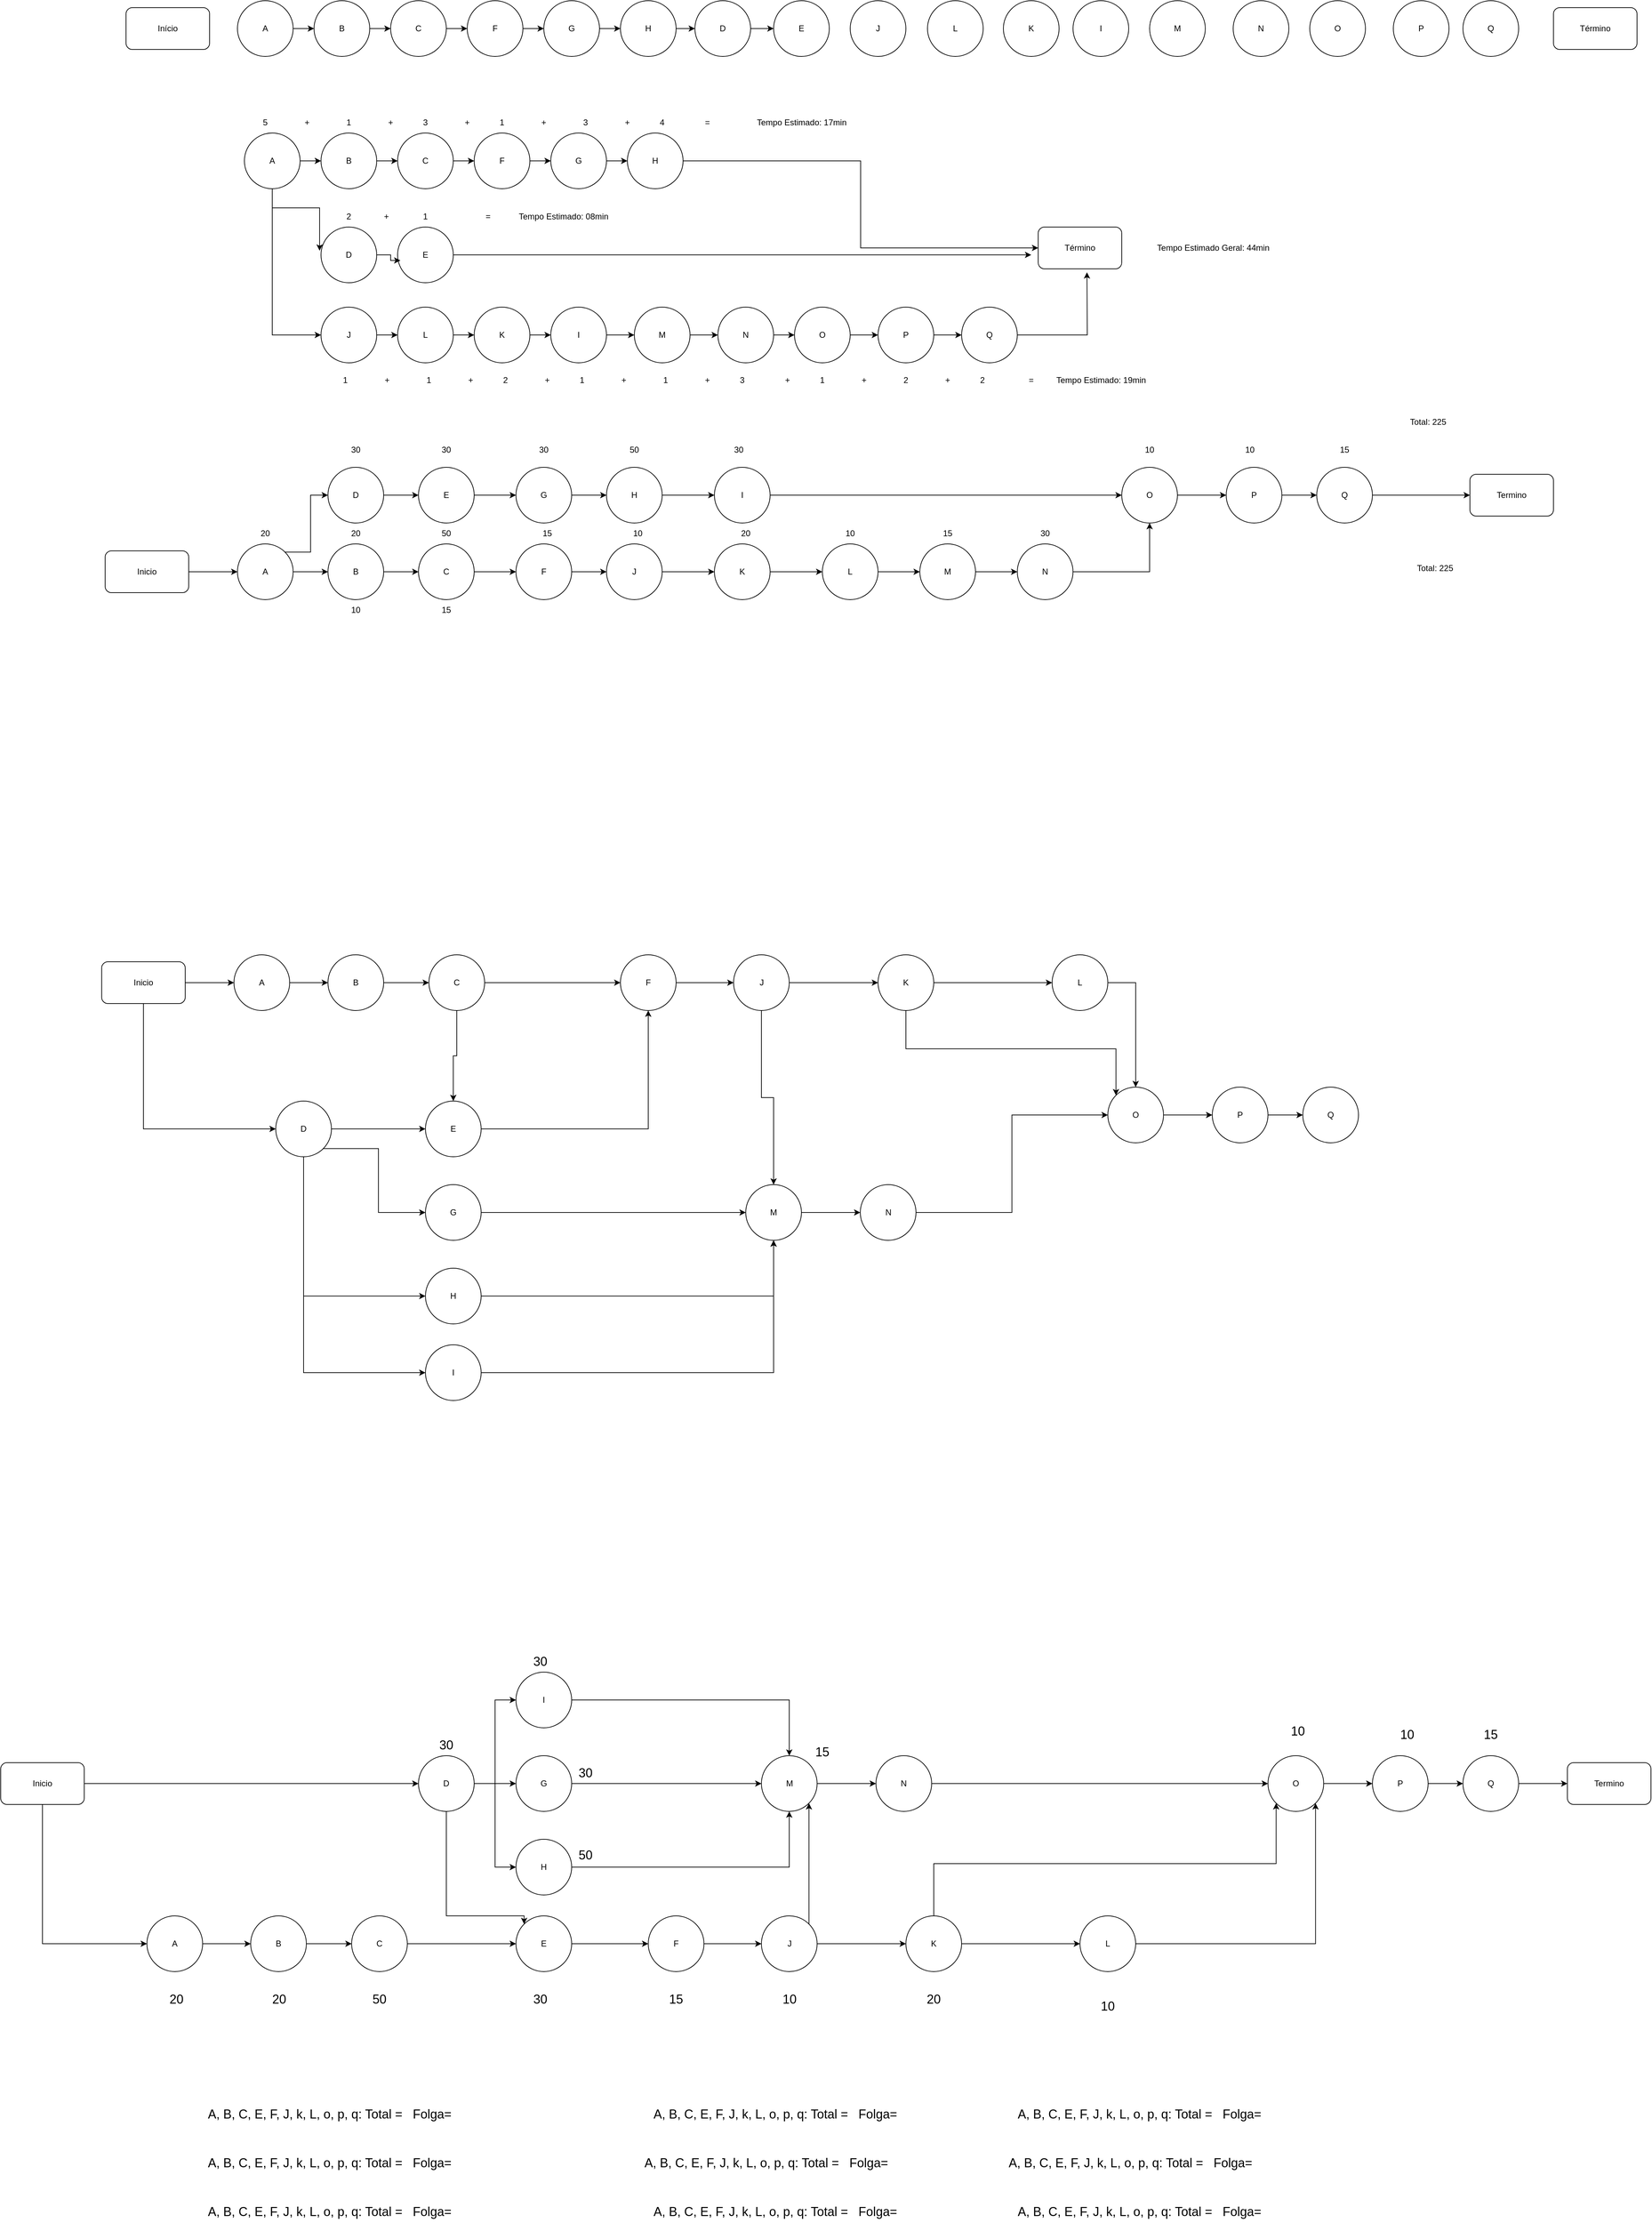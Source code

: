 <mxfile version="22.0.7" type="github">
  <diagram name="Página-1" id="EeEMfRmvSeRJ9JPgg5A5">
    <mxGraphModel dx="2021" dy="627" grid="1" gridSize="10" guides="1" tooltips="1" connect="1" arrows="1" fold="1" page="1" pageScale="1" pageWidth="827" pageHeight="1169" math="0" shadow="0">
      <root>
        <mxCell id="0" />
        <mxCell id="1" parent="0" />
        <mxCell id="ircmWR_Xl4GF2j0K4Pb5-1" value="Início" style="rounded=1;whiteSpace=wrap;html=1;" parent="1" vertex="1">
          <mxGeometry x="10" y="270" width="120" height="60" as="geometry" />
        </mxCell>
        <mxCell id="ircmWR_Xl4GF2j0K4Pb5-17" style="edgeStyle=orthogonalEdgeStyle;rounded=0;orthogonalLoop=1;jettySize=auto;html=1;exitX=1;exitY=0.5;exitDx=0;exitDy=0;" parent="1" source="ircmWR_Xl4GF2j0K4Pb5-3" target="ircmWR_Xl4GF2j0K4Pb5-4" edge="1">
          <mxGeometry relative="1" as="geometry" />
        </mxCell>
        <mxCell id="ircmWR_Xl4GF2j0K4Pb5-3" value="A" style="ellipse;whiteSpace=wrap;html=1;aspect=fixed;" parent="1" vertex="1">
          <mxGeometry x="170" y="260" width="80" height="80" as="geometry" />
        </mxCell>
        <mxCell id="ircmWR_Xl4GF2j0K4Pb5-19" style="edgeStyle=orthogonalEdgeStyle;rounded=0;orthogonalLoop=1;jettySize=auto;html=1;exitX=1;exitY=0.5;exitDx=0;exitDy=0;entryX=0;entryY=0.5;entryDx=0;entryDy=0;" parent="1" source="ircmWR_Xl4GF2j0K4Pb5-4" target="ircmWR_Xl4GF2j0K4Pb5-5" edge="1">
          <mxGeometry relative="1" as="geometry" />
        </mxCell>
        <mxCell id="ircmWR_Xl4GF2j0K4Pb5-4" value="B" style="ellipse;whiteSpace=wrap;html=1;aspect=fixed;" parent="1" vertex="1">
          <mxGeometry x="280" y="260" width="80" height="80" as="geometry" />
        </mxCell>
        <mxCell id="ircmWR_Xl4GF2j0K4Pb5-21" style="edgeStyle=orthogonalEdgeStyle;rounded=0;orthogonalLoop=1;jettySize=auto;html=1;exitX=1;exitY=0.5;exitDx=0;exitDy=0;entryX=0;entryY=0.5;entryDx=0;entryDy=0;" parent="1" source="ircmWR_Xl4GF2j0K4Pb5-5" target="ircmWR_Xl4GF2j0K4Pb5-6" edge="1">
          <mxGeometry relative="1" as="geometry" />
        </mxCell>
        <mxCell id="ircmWR_Xl4GF2j0K4Pb5-5" value="C" style="ellipse;whiteSpace=wrap;html=1;aspect=fixed;" parent="1" vertex="1">
          <mxGeometry x="390" y="260" width="80" height="80" as="geometry" />
        </mxCell>
        <mxCell id="ircmWR_Xl4GF2j0K4Pb5-22" style="edgeStyle=orthogonalEdgeStyle;rounded=0;orthogonalLoop=1;jettySize=auto;html=1;exitX=1;exitY=0.5;exitDx=0;exitDy=0;entryX=0;entryY=0.5;entryDx=0;entryDy=0;" parent="1" source="ircmWR_Xl4GF2j0K4Pb5-6" target="ircmWR_Xl4GF2j0K4Pb5-7" edge="1">
          <mxGeometry relative="1" as="geometry" />
        </mxCell>
        <mxCell id="ircmWR_Xl4GF2j0K4Pb5-6" value="F" style="ellipse;whiteSpace=wrap;html=1;aspect=fixed;" parent="1" vertex="1">
          <mxGeometry x="500" y="260" width="80" height="80" as="geometry" />
        </mxCell>
        <mxCell id="ircmWR_Xl4GF2j0K4Pb5-26" value="" style="edgeStyle=orthogonalEdgeStyle;rounded=0;orthogonalLoop=1;jettySize=auto;html=1;" parent="1" source="ircmWR_Xl4GF2j0K4Pb5-7" target="ircmWR_Xl4GF2j0K4Pb5-25" edge="1">
          <mxGeometry relative="1" as="geometry" />
        </mxCell>
        <mxCell id="ircmWR_Xl4GF2j0K4Pb5-7" value="G" style="ellipse;whiteSpace=wrap;html=1;aspect=fixed;" parent="1" vertex="1">
          <mxGeometry x="610" y="260" width="80" height="80" as="geometry" />
        </mxCell>
        <mxCell id="ircmWR_Xl4GF2j0K4Pb5-28" value="" style="edgeStyle=orthogonalEdgeStyle;rounded=0;orthogonalLoop=1;jettySize=auto;html=1;" parent="1" source="ircmWR_Xl4GF2j0K4Pb5-9" target="ircmWR_Xl4GF2j0K4Pb5-10" edge="1">
          <mxGeometry relative="1" as="geometry" />
        </mxCell>
        <mxCell id="ircmWR_Xl4GF2j0K4Pb5-9" value="D" style="ellipse;whiteSpace=wrap;html=1;aspect=fixed;" parent="1" vertex="1">
          <mxGeometry x="827" y="260" width="80" height="80" as="geometry" />
        </mxCell>
        <mxCell id="ircmWR_Xl4GF2j0K4Pb5-10" value="E" style="ellipse;whiteSpace=wrap;html=1;aspect=fixed;" parent="1" vertex="1">
          <mxGeometry x="940" y="260" width="80" height="80" as="geometry" />
        </mxCell>
        <mxCell id="ircmWR_Xl4GF2j0K4Pb5-11" value="J" style="ellipse;whiteSpace=wrap;html=1;aspect=fixed;" parent="1" vertex="1">
          <mxGeometry x="1050" y="260" width="80" height="80" as="geometry" />
        </mxCell>
        <mxCell id="ircmWR_Xl4GF2j0K4Pb5-27" value="" style="edgeStyle=orthogonalEdgeStyle;rounded=0;orthogonalLoop=1;jettySize=auto;html=1;" parent="1" source="ircmWR_Xl4GF2j0K4Pb5-25" target="ircmWR_Xl4GF2j0K4Pb5-9" edge="1">
          <mxGeometry relative="1" as="geometry" />
        </mxCell>
        <mxCell id="ircmWR_Xl4GF2j0K4Pb5-25" value="H" style="ellipse;whiteSpace=wrap;html=1;aspect=fixed;" parent="1" vertex="1">
          <mxGeometry x="720" y="260" width="80" height="80" as="geometry" />
        </mxCell>
        <mxCell id="ircmWR_Xl4GF2j0K4Pb5-29" value="L" style="ellipse;whiteSpace=wrap;html=1;aspect=fixed;" parent="1" vertex="1">
          <mxGeometry x="1161" y="260" width="80" height="80" as="geometry" />
        </mxCell>
        <mxCell id="ircmWR_Xl4GF2j0K4Pb5-30" value="I" style="ellipse;whiteSpace=wrap;html=1;aspect=fixed;" parent="1" vertex="1">
          <mxGeometry x="1370" y="260" width="80" height="80" as="geometry" />
        </mxCell>
        <mxCell id="ircmWR_Xl4GF2j0K4Pb5-31" value="K" style="ellipse;whiteSpace=wrap;html=1;aspect=fixed;" parent="1" vertex="1">
          <mxGeometry x="1270" y="260" width="80" height="80" as="geometry" />
        </mxCell>
        <mxCell id="ircmWR_Xl4GF2j0K4Pb5-32" value="M" style="ellipse;whiteSpace=wrap;html=1;aspect=fixed;" parent="1" vertex="1">
          <mxGeometry x="1480" y="260" width="80" height="80" as="geometry" />
        </mxCell>
        <mxCell id="ircmWR_Xl4GF2j0K4Pb5-33" value="N" style="ellipse;whiteSpace=wrap;html=1;aspect=fixed;" parent="1" vertex="1">
          <mxGeometry x="1600" y="260" width="80" height="80" as="geometry" />
        </mxCell>
        <mxCell id="ircmWR_Xl4GF2j0K4Pb5-34" value="O" style="ellipse;whiteSpace=wrap;html=1;aspect=fixed;" parent="1" vertex="1">
          <mxGeometry x="1710" y="260" width="80" height="80" as="geometry" />
        </mxCell>
        <mxCell id="ircmWR_Xl4GF2j0K4Pb5-35" value="P" style="ellipse;whiteSpace=wrap;html=1;aspect=fixed;" parent="1" vertex="1">
          <mxGeometry x="1830" y="260" width="80" height="80" as="geometry" />
        </mxCell>
        <mxCell id="ircmWR_Xl4GF2j0K4Pb5-36" value="Q" style="ellipse;whiteSpace=wrap;html=1;aspect=fixed;" parent="1" vertex="1">
          <mxGeometry x="1930" y="260" width="80" height="80" as="geometry" />
        </mxCell>
        <mxCell id="ircmWR_Xl4GF2j0K4Pb5-37" value="Término" style="rounded=1;whiteSpace=wrap;html=1;" parent="1" vertex="1">
          <mxGeometry x="2060" y="270" width="120" height="60" as="geometry" />
        </mxCell>
        <mxCell id="ircmWR_Xl4GF2j0K4Pb5-40" value="D" style="ellipse;whiteSpace=wrap;html=1;aspect=fixed;" parent="1" vertex="1">
          <mxGeometry x="290" y="585" width="80" height="80" as="geometry" />
        </mxCell>
        <mxCell id="ircmWR_Xl4GF2j0K4Pb5-41" style="edgeStyle=orthogonalEdgeStyle;rounded=0;orthogonalLoop=1;jettySize=auto;html=1;exitX=1;exitY=0.5;exitDx=0;exitDy=0;" parent="1" source="ircmWR_Xl4GF2j0K4Pb5-42" target="ircmWR_Xl4GF2j0K4Pb5-44" edge="1">
          <mxGeometry relative="1" as="geometry" />
        </mxCell>
        <mxCell id="KS4emDd78Om9CeZLH3dW-4" style="edgeStyle=orthogonalEdgeStyle;rounded=0;orthogonalLoop=1;jettySize=auto;html=1;entryX=0;entryY=0.5;entryDx=0;entryDy=0;exitX=0.5;exitY=1;exitDx=0;exitDy=0;" parent="1" source="ircmWR_Xl4GF2j0K4Pb5-42" target="ircmWR_Xl4GF2j0K4Pb5-66" edge="1">
          <mxGeometry relative="1" as="geometry" />
        </mxCell>
        <mxCell id="ircmWR_Xl4GF2j0K4Pb5-42" value="A" style="ellipse;whiteSpace=wrap;html=1;aspect=fixed;" parent="1" vertex="1">
          <mxGeometry x="180" y="450" width="80" height="80" as="geometry" />
        </mxCell>
        <mxCell id="ircmWR_Xl4GF2j0K4Pb5-43" style="edgeStyle=orthogonalEdgeStyle;rounded=0;orthogonalLoop=1;jettySize=auto;html=1;exitX=1;exitY=0.5;exitDx=0;exitDy=0;entryX=0;entryY=0.5;entryDx=0;entryDy=0;" parent="1" source="ircmWR_Xl4GF2j0K4Pb5-44" target="ircmWR_Xl4GF2j0K4Pb5-46" edge="1">
          <mxGeometry relative="1" as="geometry" />
        </mxCell>
        <mxCell id="ircmWR_Xl4GF2j0K4Pb5-44" value="B" style="ellipse;whiteSpace=wrap;html=1;aspect=fixed;" parent="1" vertex="1">
          <mxGeometry x="290" y="450" width="80" height="80" as="geometry" />
        </mxCell>
        <mxCell id="ircmWR_Xl4GF2j0K4Pb5-45" style="edgeStyle=orthogonalEdgeStyle;rounded=0;orthogonalLoop=1;jettySize=auto;html=1;exitX=1;exitY=0.5;exitDx=0;exitDy=0;entryX=0;entryY=0.5;entryDx=0;entryDy=0;" parent="1" source="ircmWR_Xl4GF2j0K4Pb5-46" target="ircmWR_Xl4GF2j0K4Pb5-48" edge="1">
          <mxGeometry relative="1" as="geometry" />
        </mxCell>
        <mxCell id="ircmWR_Xl4GF2j0K4Pb5-46" value="C" style="ellipse;whiteSpace=wrap;html=1;aspect=fixed;" parent="1" vertex="1">
          <mxGeometry x="400" y="450" width="80" height="80" as="geometry" />
        </mxCell>
        <mxCell id="ircmWR_Xl4GF2j0K4Pb5-47" style="edgeStyle=orthogonalEdgeStyle;rounded=0;orthogonalLoop=1;jettySize=auto;html=1;exitX=1;exitY=0.5;exitDx=0;exitDy=0;entryX=0;entryY=0.5;entryDx=0;entryDy=0;" parent="1" source="ircmWR_Xl4GF2j0K4Pb5-48" target="ircmWR_Xl4GF2j0K4Pb5-50" edge="1">
          <mxGeometry relative="1" as="geometry" />
        </mxCell>
        <mxCell id="ircmWR_Xl4GF2j0K4Pb5-48" value="F" style="ellipse;whiteSpace=wrap;html=1;aspect=fixed;" parent="1" vertex="1">
          <mxGeometry x="510" y="450" width="80" height="80" as="geometry" />
        </mxCell>
        <mxCell id="ircmWR_Xl4GF2j0K4Pb5-49" value="" style="edgeStyle=orthogonalEdgeStyle;rounded=0;orthogonalLoop=1;jettySize=auto;html=1;" parent="1" source="ircmWR_Xl4GF2j0K4Pb5-50" target="ircmWR_Xl4GF2j0K4Pb5-52" edge="1">
          <mxGeometry relative="1" as="geometry" />
        </mxCell>
        <mxCell id="ircmWR_Xl4GF2j0K4Pb5-50" value="G" style="ellipse;whiteSpace=wrap;html=1;aspect=fixed;" parent="1" vertex="1">
          <mxGeometry x="620" y="450" width="80" height="80" as="geometry" />
        </mxCell>
        <mxCell id="ircmWR_Xl4GF2j0K4Pb5-51" value="" style="edgeStyle=orthogonalEdgeStyle;rounded=0;orthogonalLoop=1;jettySize=auto;html=1;entryX=0;entryY=0.5;entryDx=0;entryDy=0;" parent="1" source="ircmWR_Xl4GF2j0K4Pb5-52" target="ircmWR_Xl4GF2j0K4Pb5-75" edge="1">
          <mxGeometry relative="1" as="geometry">
            <mxPoint x="837" y="490" as="targetPoint" />
          </mxGeometry>
        </mxCell>
        <mxCell id="ircmWR_Xl4GF2j0K4Pb5-52" value="H" style="ellipse;whiteSpace=wrap;html=1;aspect=fixed;" parent="1" vertex="1">
          <mxGeometry x="730" y="450" width="80" height="80" as="geometry" />
        </mxCell>
        <mxCell id="KS4emDd78Om9CeZLH3dW-6" style="edgeStyle=orthogonalEdgeStyle;rounded=0;orthogonalLoop=1;jettySize=auto;html=1;exitX=1;exitY=0.5;exitDx=0;exitDy=0;" parent="1" source="ircmWR_Xl4GF2j0K4Pb5-65" edge="1">
          <mxGeometry relative="1" as="geometry">
            <mxPoint x="1310" y="625" as="targetPoint" />
          </mxGeometry>
        </mxCell>
        <mxCell id="ircmWR_Xl4GF2j0K4Pb5-65" value="E" style="ellipse;whiteSpace=wrap;html=1;aspect=fixed;" parent="1" vertex="1">
          <mxGeometry x="400" y="585" width="80" height="80" as="geometry" />
        </mxCell>
        <mxCell id="KS4emDd78Om9CeZLH3dW-5" style="edgeStyle=orthogonalEdgeStyle;rounded=0;orthogonalLoop=1;jettySize=auto;html=1;exitX=1;exitY=0.5;exitDx=0;exitDy=0;entryX=0;entryY=0.5;entryDx=0;entryDy=0;" parent="1" source="ircmWR_Xl4GF2j0K4Pb5-66" target="ircmWR_Xl4GF2j0K4Pb5-67" edge="1">
          <mxGeometry relative="1" as="geometry" />
        </mxCell>
        <mxCell id="ircmWR_Xl4GF2j0K4Pb5-66" value="J" style="ellipse;whiteSpace=wrap;html=1;aspect=fixed;" parent="1" vertex="1">
          <mxGeometry x="290" y="700" width="80" height="80" as="geometry" />
        </mxCell>
        <mxCell id="KS4emDd78Om9CeZLH3dW-8" style="edgeStyle=orthogonalEdgeStyle;rounded=0;orthogonalLoop=1;jettySize=auto;html=1;exitX=1;exitY=0.5;exitDx=0;exitDy=0;" parent="1" source="ircmWR_Xl4GF2j0K4Pb5-67" target="ircmWR_Xl4GF2j0K4Pb5-68" edge="1">
          <mxGeometry relative="1" as="geometry" />
        </mxCell>
        <mxCell id="ircmWR_Xl4GF2j0K4Pb5-67" value="L" style="ellipse;whiteSpace=wrap;html=1;aspect=fixed;" parent="1" vertex="1">
          <mxGeometry x="400" y="700" width="80" height="80" as="geometry" />
        </mxCell>
        <mxCell id="KS4emDd78Om9CeZLH3dW-9" style="edgeStyle=orthogonalEdgeStyle;rounded=0;orthogonalLoop=1;jettySize=auto;html=1;exitX=1;exitY=0.5;exitDx=0;exitDy=0;entryX=0;entryY=0.5;entryDx=0;entryDy=0;" parent="1" source="ircmWR_Xl4GF2j0K4Pb5-68" target="ircmWR_Xl4GF2j0K4Pb5-69" edge="1">
          <mxGeometry relative="1" as="geometry" />
        </mxCell>
        <mxCell id="ircmWR_Xl4GF2j0K4Pb5-68" value="K" style="ellipse;whiteSpace=wrap;html=1;aspect=fixed;" parent="1" vertex="1">
          <mxGeometry x="510" y="700" width="80" height="80" as="geometry" />
        </mxCell>
        <mxCell id="KS4emDd78Om9CeZLH3dW-10" style="edgeStyle=orthogonalEdgeStyle;rounded=0;orthogonalLoop=1;jettySize=auto;html=1;exitX=1;exitY=0.5;exitDx=0;exitDy=0;entryX=0;entryY=0.5;entryDx=0;entryDy=0;" parent="1" source="ircmWR_Xl4GF2j0K4Pb5-69" target="ircmWR_Xl4GF2j0K4Pb5-70" edge="1">
          <mxGeometry relative="1" as="geometry" />
        </mxCell>
        <mxCell id="ircmWR_Xl4GF2j0K4Pb5-69" value="I" style="ellipse;whiteSpace=wrap;html=1;aspect=fixed;" parent="1" vertex="1">
          <mxGeometry x="620" y="700" width="80" height="80" as="geometry" />
        </mxCell>
        <mxCell id="KS4emDd78Om9CeZLH3dW-11" style="edgeStyle=orthogonalEdgeStyle;rounded=0;orthogonalLoop=1;jettySize=auto;html=1;exitX=1;exitY=0.5;exitDx=0;exitDy=0;entryX=0;entryY=0.5;entryDx=0;entryDy=0;" parent="1" source="ircmWR_Xl4GF2j0K4Pb5-70" target="ircmWR_Xl4GF2j0K4Pb5-71" edge="1">
          <mxGeometry relative="1" as="geometry" />
        </mxCell>
        <mxCell id="ircmWR_Xl4GF2j0K4Pb5-70" value="M" style="ellipse;whiteSpace=wrap;html=1;aspect=fixed;" parent="1" vertex="1">
          <mxGeometry x="740" y="700" width="80" height="80" as="geometry" />
        </mxCell>
        <mxCell id="KS4emDd78Om9CeZLH3dW-12" style="edgeStyle=orthogonalEdgeStyle;rounded=0;orthogonalLoop=1;jettySize=auto;html=1;exitX=1;exitY=0.5;exitDx=0;exitDy=0;entryX=0;entryY=0.5;entryDx=0;entryDy=0;" parent="1" source="ircmWR_Xl4GF2j0K4Pb5-71" target="ircmWR_Xl4GF2j0K4Pb5-72" edge="1">
          <mxGeometry relative="1" as="geometry" />
        </mxCell>
        <mxCell id="ircmWR_Xl4GF2j0K4Pb5-71" value="N" style="ellipse;whiteSpace=wrap;html=1;aspect=fixed;" parent="1" vertex="1">
          <mxGeometry x="860" y="700" width="80" height="80" as="geometry" />
        </mxCell>
        <mxCell id="KS4emDd78Om9CeZLH3dW-13" style="edgeStyle=orthogonalEdgeStyle;rounded=0;orthogonalLoop=1;jettySize=auto;html=1;exitX=1;exitY=0.5;exitDx=0;exitDy=0;" parent="1" source="ircmWR_Xl4GF2j0K4Pb5-72" target="ircmWR_Xl4GF2j0K4Pb5-73" edge="1">
          <mxGeometry relative="1" as="geometry" />
        </mxCell>
        <mxCell id="ircmWR_Xl4GF2j0K4Pb5-72" value="O" style="ellipse;whiteSpace=wrap;html=1;aspect=fixed;" parent="1" vertex="1">
          <mxGeometry x="970" y="700" width="80" height="80" as="geometry" />
        </mxCell>
        <mxCell id="KS4emDd78Om9CeZLH3dW-14" style="edgeStyle=orthogonalEdgeStyle;rounded=0;orthogonalLoop=1;jettySize=auto;html=1;exitX=1;exitY=0.5;exitDx=0;exitDy=0;" parent="1" source="ircmWR_Xl4GF2j0K4Pb5-73" target="ircmWR_Xl4GF2j0K4Pb5-74" edge="1">
          <mxGeometry relative="1" as="geometry" />
        </mxCell>
        <mxCell id="ircmWR_Xl4GF2j0K4Pb5-73" value="P" style="ellipse;whiteSpace=wrap;html=1;aspect=fixed;" parent="1" vertex="1">
          <mxGeometry x="1090" y="700" width="80" height="80" as="geometry" />
        </mxCell>
        <mxCell id="KS4emDd78Om9CeZLH3dW-7" style="edgeStyle=orthogonalEdgeStyle;rounded=0;orthogonalLoop=1;jettySize=auto;html=1;exitX=1;exitY=0.5;exitDx=0;exitDy=0;" parent="1" source="ircmWR_Xl4GF2j0K4Pb5-74" edge="1">
          <mxGeometry relative="1" as="geometry">
            <mxPoint x="1390" y="650" as="targetPoint" />
          </mxGeometry>
        </mxCell>
        <mxCell id="ircmWR_Xl4GF2j0K4Pb5-74" value="Q" style="ellipse;whiteSpace=wrap;html=1;aspect=fixed;" parent="1" vertex="1">
          <mxGeometry x="1210" y="700" width="80" height="80" as="geometry" />
        </mxCell>
        <mxCell id="ircmWR_Xl4GF2j0K4Pb5-75" value="Término" style="rounded=1;whiteSpace=wrap;html=1;" parent="1" vertex="1">
          <mxGeometry x="1320" y="585" width="120" height="60" as="geometry" />
        </mxCell>
        <mxCell id="KS4emDd78Om9CeZLH3dW-1" style="edgeStyle=orthogonalEdgeStyle;rounded=0;orthogonalLoop=1;jettySize=auto;html=1;exitX=0.5;exitY=1;exitDx=0;exitDy=0;entryX=-0.025;entryY=0.425;entryDx=0;entryDy=0;entryPerimeter=0;" parent="1" source="ircmWR_Xl4GF2j0K4Pb5-42" target="ircmWR_Xl4GF2j0K4Pb5-40" edge="1">
          <mxGeometry relative="1" as="geometry" />
        </mxCell>
        <mxCell id="KS4emDd78Om9CeZLH3dW-3" style="edgeStyle=orthogonalEdgeStyle;rounded=0;orthogonalLoop=1;jettySize=auto;html=1;entryX=0.05;entryY=0.6;entryDx=0;entryDy=0;entryPerimeter=0;" parent="1" source="ircmWR_Xl4GF2j0K4Pb5-40" target="ircmWR_Xl4GF2j0K4Pb5-65" edge="1">
          <mxGeometry relative="1" as="geometry" />
        </mxCell>
        <mxCell id="KS4emDd78Om9CeZLH3dW-15" value="5" style="text;html=1;strokeColor=none;fillColor=none;align=center;verticalAlign=middle;whiteSpace=wrap;rounded=0;" parent="1" vertex="1">
          <mxGeometry x="180" y="420" width="60" height="30" as="geometry" />
        </mxCell>
        <mxCell id="KS4emDd78Om9CeZLH3dW-16" value="1" style="text;html=1;strokeColor=none;fillColor=none;align=center;verticalAlign=middle;whiteSpace=wrap;rounded=0;" parent="1" vertex="1">
          <mxGeometry x="300" y="420" width="60" height="30" as="geometry" />
        </mxCell>
        <mxCell id="KS4emDd78Om9CeZLH3dW-17" value="3" style="text;html=1;strokeColor=none;fillColor=none;align=center;verticalAlign=middle;whiteSpace=wrap;rounded=0;" parent="1" vertex="1">
          <mxGeometry x="410" y="420" width="60" height="30" as="geometry" />
        </mxCell>
        <mxCell id="KS4emDd78Om9CeZLH3dW-18" value="+" style="text;html=1;strokeColor=none;fillColor=none;align=center;verticalAlign=middle;whiteSpace=wrap;rounded=0;" parent="1" vertex="1">
          <mxGeometry x="360" y="420" width="60" height="30" as="geometry" />
        </mxCell>
        <mxCell id="KS4emDd78Om9CeZLH3dW-19" value="+" style="text;html=1;strokeColor=none;fillColor=none;align=center;verticalAlign=middle;whiteSpace=wrap;rounded=0;" parent="1" vertex="1">
          <mxGeometry x="240" y="420" width="60" height="30" as="geometry" />
        </mxCell>
        <mxCell id="KS4emDd78Om9CeZLH3dW-20" value="1" style="text;html=1;strokeColor=none;fillColor=none;align=center;verticalAlign=middle;whiteSpace=wrap;rounded=0;" parent="1" vertex="1">
          <mxGeometry x="520" y="420" width="60" height="30" as="geometry" />
        </mxCell>
        <mxCell id="KS4emDd78Om9CeZLH3dW-21" value="3" style="text;html=1;strokeColor=none;fillColor=none;align=center;verticalAlign=middle;whiteSpace=wrap;rounded=0;" parent="1" vertex="1">
          <mxGeometry x="640" y="420" width="60" height="30" as="geometry" />
        </mxCell>
        <mxCell id="KS4emDd78Om9CeZLH3dW-22" value="4" style="text;html=1;strokeColor=none;fillColor=none;align=center;verticalAlign=middle;whiteSpace=wrap;rounded=0;" parent="1" vertex="1">
          <mxGeometry x="750" y="420" width="60" height="30" as="geometry" />
        </mxCell>
        <mxCell id="KS4emDd78Om9CeZLH3dW-23" value="+" style="text;html=1;strokeColor=none;fillColor=none;align=center;verticalAlign=middle;whiteSpace=wrap;rounded=0;" parent="1" vertex="1">
          <mxGeometry x="700" y="420" width="60" height="30" as="geometry" />
        </mxCell>
        <mxCell id="KS4emDd78Om9CeZLH3dW-24" value="+" style="text;html=1;strokeColor=none;fillColor=none;align=center;verticalAlign=middle;whiteSpace=wrap;rounded=0;" parent="1" vertex="1">
          <mxGeometry x="580" y="420" width="60" height="30" as="geometry" />
        </mxCell>
        <mxCell id="KS4emDd78Om9CeZLH3dW-25" value="1" style="text;html=1;strokeColor=none;fillColor=none;align=center;verticalAlign=middle;whiteSpace=wrap;rounded=0;" parent="1" vertex="1">
          <mxGeometry x="295" y="790" width="60" height="30" as="geometry" />
        </mxCell>
        <mxCell id="KS4emDd78Om9CeZLH3dW-26" value="1" style="text;html=1;strokeColor=none;fillColor=none;align=center;verticalAlign=middle;whiteSpace=wrap;rounded=0;" parent="1" vertex="1">
          <mxGeometry x="415" y="790" width="60" height="30" as="geometry" />
        </mxCell>
        <mxCell id="KS4emDd78Om9CeZLH3dW-27" value="2" style="text;html=1;strokeColor=none;fillColor=none;align=center;verticalAlign=middle;whiteSpace=wrap;rounded=0;" parent="1" vertex="1">
          <mxGeometry x="525" y="790" width="60" height="30" as="geometry" />
        </mxCell>
        <mxCell id="KS4emDd78Om9CeZLH3dW-28" value="+" style="text;html=1;strokeColor=none;fillColor=none;align=center;verticalAlign=middle;whiteSpace=wrap;rounded=0;" parent="1" vertex="1">
          <mxGeometry x="475" y="790" width="60" height="30" as="geometry" />
        </mxCell>
        <mxCell id="KS4emDd78Om9CeZLH3dW-29" value="+" style="text;html=1;strokeColor=none;fillColor=none;align=center;verticalAlign=middle;whiteSpace=wrap;rounded=0;" parent="1" vertex="1">
          <mxGeometry x="355" y="790" width="60" height="30" as="geometry" />
        </mxCell>
        <mxCell id="KS4emDd78Om9CeZLH3dW-30" value="1" style="text;html=1;strokeColor=none;fillColor=none;align=center;verticalAlign=middle;whiteSpace=wrap;rounded=0;" parent="1" vertex="1">
          <mxGeometry x="635" y="790" width="60" height="30" as="geometry" />
        </mxCell>
        <mxCell id="KS4emDd78Om9CeZLH3dW-31" value="1" style="text;html=1;strokeColor=none;fillColor=none;align=center;verticalAlign=middle;whiteSpace=wrap;rounded=0;" parent="1" vertex="1">
          <mxGeometry x="755" y="790" width="60" height="30" as="geometry" />
        </mxCell>
        <mxCell id="KS4emDd78Om9CeZLH3dW-32" value="3" style="text;html=1;strokeColor=none;fillColor=none;align=center;verticalAlign=middle;whiteSpace=wrap;rounded=0;" parent="1" vertex="1">
          <mxGeometry x="865" y="790" width="60" height="30" as="geometry" />
        </mxCell>
        <mxCell id="KS4emDd78Om9CeZLH3dW-33" value="+" style="text;html=1;strokeColor=none;fillColor=none;align=center;verticalAlign=middle;whiteSpace=wrap;rounded=0;" parent="1" vertex="1">
          <mxGeometry x="815" y="790" width="60" height="30" as="geometry" />
        </mxCell>
        <mxCell id="KS4emDd78Om9CeZLH3dW-34" value="+" style="text;html=1;strokeColor=none;fillColor=none;align=center;verticalAlign=middle;whiteSpace=wrap;rounded=0;" parent="1" vertex="1">
          <mxGeometry x="695" y="790" width="60" height="30" as="geometry" />
        </mxCell>
        <mxCell id="KS4emDd78Om9CeZLH3dW-35" value="1" style="text;html=1;strokeColor=none;fillColor=none;align=center;verticalAlign=middle;whiteSpace=wrap;rounded=0;" parent="1" vertex="1">
          <mxGeometry x="980" y="790" width="60" height="30" as="geometry" />
        </mxCell>
        <mxCell id="KS4emDd78Om9CeZLH3dW-36" value="2" style="text;html=1;strokeColor=none;fillColor=none;align=center;verticalAlign=middle;whiteSpace=wrap;rounded=0;" parent="1" vertex="1">
          <mxGeometry x="1100" y="790" width="60" height="30" as="geometry" />
        </mxCell>
        <mxCell id="KS4emDd78Om9CeZLH3dW-37" value="2" style="text;html=1;strokeColor=none;fillColor=none;align=center;verticalAlign=middle;whiteSpace=wrap;rounded=0;" parent="1" vertex="1">
          <mxGeometry x="1210" y="790" width="60" height="30" as="geometry" />
        </mxCell>
        <mxCell id="KS4emDd78Om9CeZLH3dW-38" value="+" style="text;html=1;strokeColor=none;fillColor=none;align=center;verticalAlign=middle;whiteSpace=wrap;rounded=0;" parent="1" vertex="1">
          <mxGeometry x="1160" y="790" width="60" height="30" as="geometry" />
        </mxCell>
        <mxCell id="KS4emDd78Om9CeZLH3dW-39" value="+" style="text;html=1;strokeColor=none;fillColor=none;align=center;verticalAlign=middle;whiteSpace=wrap;rounded=0;" parent="1" vertex="1">
          <mxGeometry x="1040" y="790" width="60" height="30" as="geometry" />
        </mxCell>
        <mxCell id="KS4emDd78Om9CeZLH3dW-40" value="+" style="text;html=1;strokeColor=none;fillColor=none;align=center;verticalAlign=middle;whiteSpace=wrap;rounded=0;" parent="1" vertex="1">
          <mxGeometry x="470" y="420" width="60" height="30" as="geometry" />
        </mxCell>
        <mxCell id="KS4emDd78Om9CeZLH3dW-41" value="+" style="text;html=1;strokeColor=none;fillColor=none;align=center;verticalAlign=middle;whiteSpace=wrap;rounded=0;" parent="1" vertex="1">
          <mxGeometry x="585" y="790" width="60" height="30" as="geometry" />
        </mxCell>
        <mxCell id="KS4emDd78Om9CeZLH3dW-42" value="2" style="text;html=1;strokeColor=none;fillColor=none;align=center;verticalAlign=middle;whiteSpace=wrap;rounded=0;" parent="1" vertex="1">
          <mxGeometry x="300" y="555" width="60" height="30" as="geometry" />
        </mxCell>
        <mxCell id="KS4emDd78Om9CeZLH3dW-43" value="1" style="text;html=1;strokeColor=none;fillColor=none;align=center;verticalAlign=middle;whiteSpace=wrap;rounded=0;" parent="1" vertex="1">
          <mxGeometry x="410" y="555" width="60" height="30" as="geometry" />
        </mxCell>
        <mxCell id="KS4emDd78Om9CeZLH3dW-44" value="+" style="text;html=1;strokeColor=none;fillColor=none;align=center;verticalAlign=middle;whiteSpace=wrap;rounded=0;" parent="1" vertex="1">
          <mxGeometry x="354" y="555" width="60" height="30" as="geometry" />
        </mxCell>
        <mxCell id="KS4emDd78Om9CeZLH3dW-45" value="+" style="text;html=1;strokeColor=none;fillColor=none;align=center;verticalAlign=middle;whiteSpace=wrap;rounded=0;" parent="1" vertex="1">
          <mxGeometry x="930" y="790" width="60" height="30" as="geometry" />
        </mxCell>
        <mxCell id="KS4emDd78Om9CeZLH3dW-46" value="=" style="text;html=1;strokeColor=none;fillColor=none;align=center;verticalAlign=middle;whiteSpace=wrap;rounded=0;" parent="1" vertex="1">
          <mxGeometry x="1280" y="790" width="60" height="30" as="geometry" />
        </mxCell>
        <mxCell id="KS4emDd78Om9CeZLH3dW-47" value="=" style="text;html=1;strokeColor=none;fillColor=none;align=center;verticalAlign=middle;whiteSpace=wrap;rounded=0;" parent="1" vertex="1">
          <mxGeometry x="500" y="555" width="60" height="30" as="geometry" />
        </mxCell>
        <mxCell id="KS4emDd78Om9CeZLH3dW-48" value="=" style="text;html=1;strokeColor=none;fillColor=none;align=center;verticalAlign=middle;whiteSpace=wrap;rounded=0;" parent="1" vertex="1">
          <mxGeometry x="815" y="420" width="60" height="30" as="geometry" />
        </mxCell>
        <mxCell id="KS4emDd78Om9CeZLH3dW-49" value="Tempo Estimado: 17min " style="text;html=1;strokeColor=none;fillColor=none;align=center;verticalAlign=middle;whiteSpace=wrap;rounded=0;" parent="1" vertex="1">
          <mxGeometry x="888.5" y="420" width="183" height="30" as="geometry" />
        </mxCell>
        <mxCell id="KS4emDd78Om9CeZLH3dW-51" value="Tempo Estimado: 08min " style="text;html=1;strokeColor=none;fillColor=none;align=center;verticalAlign=middle;whiteSpace=wrap;rounded=0;" parent="1" vertex="1">
          <mxGeometry x="547" y="555" width="183" height="30" as="geometry" />
        </mxCell>
        <mxCell id="KS4emDd78Om9CeZLH3dW-52" value="Tempo Estimado: 19min " style="text;html=1;strokeColor=none;fillColor=none;align=center;verticalAlign=middle;whiteSpace=wrap;rounded=0;" parent="1" vertex="1">
          <mxGeometry x="1318.5" y="790" width="183" height="30" as="geometry" />
        </mxCell>
        <mxCell id="KS4emDd78Om9CeZLH3dW-53" value="Tempo Estimado Geral: 44min " style="text;html=1;strokeColor=none;fillColor=none;align=center;verticalAlign=middle;whiteSpace=wrap;rounded=0;" parent="1" vertex="1">
          <mxGeometry x="1480" y="600" width="183" height="30" as="geometry" />
        </mxCell>
        <mxCell id="JCgPp3oasXsGVFcbqvuT-49" style="edgeStyle=orthogonalEdgeStyle;rounded=0;orthogonalLoop=1;jettySize=auto;html=1;exitX=1;exitY=0.5;exitDx=0;exitDy=0;entryX=0;entryY=0.5;entryDx=0;entryDy=0;" parent="1" source="JCgPp3oasXsGVFcbqvuT-1" target="JCgPp3oasXsGVFcbqvuT-8" edge="1">
          <mxGeometry relative="1" as="geometry" />
        </mxCell>
        <mxCell id="JCgPp3oasXsGVFcbqvuT-1" value="D" style="ellipse;whiteSpace=wrap;html=1;aspect=fixed;" parent="1" vertex="1">
          <mxGeometry x="300" y="930" width="80" height="80" as="geometry" />
        </mxCell>
        <mxCell id="JCgPp3oasXsGVFcbqvuT-21" style="edgeStyle=orthogonalEdgeStyle;rounded=0;orthogonalLoop=1;jettySize=auto;html=1;exitX=1;exitY=0.5;exitDx=0;exitDy=0;entryX=0;entryY=0.5;entryDx=0;entryDy=0;" parent="1" source="JCgPp3oasXsGVFcbqvuT-2" target="JCgPp3oasXsGVFcbqvuT-3" edge="1">
          <mxGeometry relative="1" as="geometry" />
        </mxCell>
        <mxCell id="JCgPp3oasXsGVFcbqvuT-22" style="edgeStyle=orthogonalEdgeStyle;rounded=0;orthogonalLoop=1;jettySize=auto;html=1;exitX=1;exitY=0;exitDx=0;exitDy=0;entryX=0;entryY=0.5;entryDx=0;entryDy=0;" parent="1" source="JCgPp3oasXsGVFcbqvuT-2" target="JCgPp3oasXsGVFcbqvuT-1" edge="1">
          <mxGeometry relative="1" as="geometry" />
        </mxCell>
        <mxCell id="JCgPp3oasXsGVFcbqvuT-2" value="A" style="ellipse;whiteSpace=wrap;html=1;aspect=fixed;" parent="1" vertex="1">
          <mxGeometry x="170" y="1040" width="80" height="80" as="geometry" />
        </mxCell>
        <mxCell id="JCgPp3oasXsGVFcbqvuT-53" style="edgeStyle=orthogonalEdgeStyle;rounded=0;orthogonalLoop=1;jettySize=auto;html=1;exitX=1;exitY=0.5;exitDx=0;exitDy=0;" parent="1" source="JCgPp3oasXsGVFcbqvuT-3" target="JCgPp3oasXsGVFcbqvuT-4" edge="1">
          <mxGeometry relative="1" as="geometry" />
        </mxCell>
        <mxCell id="JCgPp3oasXsGVFcbqvuT-3" value="B" style="ellipse;whiteSpace=wrap;html=1;aspect=fixed;" parent="1" vertex="1">
          <mxGeometry x="300" y="1040" width="80" height="80" as="geometry" />
        </mxCell>
        <mxCell id="JCgPp3oasXsGVFcbqvuT-54" style="edgeStyle=orthogonalEdgeStyle;rounded=0;orthogonalLoop=1;jettySize=auto;html=1;exitX=1;exitY=0.5;exitDx=0;exitDy=0;entryX=0;entryY=0.5;entryDx=0;entryDy=0;" parent="1" source="JCgPp3oasXsGVFcbqvuT-4" target="JCgPp3oasXsGVFcbqvuT-5" edge="1">
          <mxGeometry relative="1" as="geometry" />
        </mxCell>
        <mxCell id="JCgPp3oasXsGVFcbqvuT-4" value="C" style="ellipse;whiteSpace=wrap;html=1;aspect=fixed;" parent="1" vertex="1">
          <mxGeometry x="430" y="1040" width="80" height="80" as="geometry" />
        </mxCell>
        <mxCell id="JCgPp3oasXsGVFcbqvuT-55" style="edgeStyle=orthogonalEdgeStyle;rounded=0;orthogonalLoop=1;jettySize=auto;html=1;exitX=1;exitY=0.5;exitDx=0;exitDy=0;" parent="1" source="JCgPp3oasXsGVFcbqvuT-5" target="JCgPp3oasXsGVFcbqvuT-9" edge="1">
          <mxGeometry relative="1" as="geometry" />
        </mxCell>
        <mxCell id="JCgPp3oasXsGVFcbqvuT-5" value="F" style="ellipse;whiteSpace=wrap;html=1;aspect=fixed;" parent="1" vertex="1">
          <mxGeometry x="570" y="1040" width="80" height="80" as="geometry" />
        </mxCell>
        <mxCell id="JCgPp3oasXsGVFcbqvuT-51" style="edgeStyle=orthogonalEdgeStyle;rounded=0;orthogonalLoop=1;jettySize=auto;html=1;exitX=1;exitY=0.5;exitDx=0;exitDy=0;" parent="1" source="JCgPp3oasXsGVFcbqvuT-6" target="JCgPp3oasXsGVFcbqvuT-7" edge="1">
          <mxGeometry relative="1" as="geometry" />
        </mxCell>
        <mxCell id="JCgPp3oasXsGVFcbqvuT-6" value="G" style="ellipse;whiteSpace=wrap;html=1;aspect=fixed;" parent="1" vertex="1">
          <mxGeometry x="570" y="930" width="80" height="80" as="geometry" />
        </mxCell>
        <mxCell id="JCgPp3oasXsGVFcbqvuT-52" style="edgeStyle=orthogonalEdgeStyle;rounded=0;orthogonalLoop=1;jettySize=auto;html=1;exitX=1;exitY=0.5;exitDx=0;exitDy=0;" parent="1" source="JCgPp3oasXsGVFcbqvuT-7" target="JCgPp3oasXsGVFcbqvuT-12" edge="1">
          <mxGeometry relative="1" as="geometry" />
        </mxCell>
        <mxCell id="JCgPp3oasXsGVFcbqvuT-7" value="H" style="ellipse;whiteSpace=wrap;html=1;aspect=fixed;" parent="1" vertex="1">
          <mxGeometry x="700" y="930" width="80" height="80" as="geometry" />
        </mxCell>
        <mxCell id="JCgPp3oasXsGVFcbqvuT-50" style="edgeStyle=orthogonalEdgeStyle;rounded=0;orthogonalLoop=1;jettySize=auto;html=1;exitX=1;exitY=0.5;exitDx=0;exitDy=0;" parent="1" source="JCgPp3oasXsGVFcbqvuT-8" target="JCgPp3oasXsGVFcbqvuT-6" edge="1">
          <mxGeometry relative="1" as="geometry" />
        </mxCell>
        <mxCell id="JCgPp3oasXsGVFcbqvuT-8" value="E" style="ellipse;whiteSpace=wrap;html=1;aspect=fixed;" parent="1" vertex="1">
          <mxGeometry x="430" y="930" width="80" height="80" as="geometry" />
        </mxCell>
        <mxCell id="JCgPp3oasXsGVFcbqvuT-56" style="edgeStyle=orthogonalEdgeStyle;rounded=0;orthogonalLoop=1;jettySize=auto;html=1;exitX=1;exitY=0.5;exitDx=0;exitDy=0;entryX=0;entryY=0.5;entryDx=0;entryDy=0;" parent="1" source="JCgPp3oasXsGVFcbqvuT-9" target="JCgPp3oasXsGVFcbqvuT-11" edge="1">
          <mxGeometry relative="1" as="geometry" />
        </mxCell>
        <mxCell id="JCgPp3oasXsGVFcbqvuT-9" value="J" style="ellipse;whiteSpace=wrap;html=1;aspect=fixed;" parent="1" vertex="1">
          <mxGeometry x="700" y="1040" width="80" height="80" as="geometry" />
        </mxCell>
        <mxCell id="JCgPp3oasXsGVFcbqvuT-58" style="edgeStyle=orthogonalEdgeStyle;rounded=0;orthogonalLoop=1;jettySize=auto;html=1;exitX=1;exitY=0.5;exitDx=0;exitDy=0;entryX=0;entryY=0.5;entryDx=0;entryDy=0;" parent="1" source="JCgPp3oasXsGVFcbqvuT-10" target="JCgPp3oasXsGVFcbqvuT-13" edge="1">
          <mxGeometry relative="1" as="geometry" />
        </mxCell>
        <mxCell id="JCgPp3oasXsGVFcbqvuT-10" value="L" style="ellipse;whiteSpace=wrap;html=1;aspect=fixed;" parent="1" vertex="1">
          <mxGeometry x="1010" y="1040" width="80" height="80" as="geometry" />
        </mxCell>
        <mxCell id="JCgPp3oasXsGVFcbqvuT-57" style="edgeStyle=orthogonalEdgeStyle;rounded=0;orthogonalLoop=1;jettySize=auto;html=1;exitX=1;exitY=0.5;exitDx=0;exitDy=0;entryX=0;entryY=0.5;entryDx=0;entryDy=0;" parent="1" source="JCgPp3oasXsGVFcbqvuT-11" target="JCgPp3oasXsGVFcbqvuT-10" edge="1">
          <mxGeometry relative="1" as="geometry" />
        </mxCell>
        <mxCell id="JCgPp3oasXsGVFcbqvuT-11" value="K" style="ellipse;whiteSpace=wrap;html=1;aspect=fixed;" parent="1" vertex="1">
          <mxGeometry x="855" y="1040" width="80" height="80" as="geometry" />
        </mxCell>
        <mxCell id="7NwvNPbxWoDeEikviizd-16" style="edgeStyle=orthogonalEdgeStyle;rounded=0;orthogonalLoop=1;jettySize=auto;html=1;exitX=1;exitY=0.5;exitDx=0;exitDy=0;" parent="1" source="JCgPp3oasXsGVFcbqvuT-12" target="JCgPp3oasXsGVFcbqvuT-24" edge="1">
          <mxGeometry relative="1" as="geometry" />
        </mxCell>
        <mxCell id="JCgPp3oasXsGVFcbqvuT-12" value="I" style="ellipse;whiteSpace=wrap;html=1;aspect=fixed;" parent="1" vertex="1">
          <mxGeometry x="855" y="930" width="80" height="80" as="geometry" />
        </mxCell>
        <mxCell id="JCgPp3oasXsGVFcbqvuT-59" style="edgeStyle=orthogonalEdgeStyle;rounded=0;orthogonalLoop=1;jettySize=auto;html=1;exitX=1;exitY=0.5;exitDx=0;exitDy=0;entryX=0;entryY=0.5;entryDx=0;entryDy=0;" parent="1" source="JCgPp3oasXsGVFcbqvuT-13" target="JCgPp3oasXsGVFcbqvuT-14" edge="1">
          <mxGeometry relative="1" as="geometry" />
        </mxCell>
        <mxCell id="JCgPp3oasXsGVFcbqvuT-13" value="M" style="ellipse;whiteSpace=wrap;html=1;aspect=fixed;" parent="1" vertex="1">
          <mxGeometry x="1150" y="1040" width="80" height="80" as="geometry" />
        </mxCell>
        <mxCell id="JCgPp3oasXsGVFcbqvuT-60" style="edgeStyle=orthogonalEdgeStyle;rounded=0;orthogonalLoop=1;jettySize=auto;html=1;exitX=1;exitY=0.5;exitDx=0;exitDy=0;" parent="1" source="JCgPp3oasXsGVFcbqvuT-14" target="JCgPp3oasXsGVFcbqvuT-24" edge="1">
          <mxGeometry relative="1" as="geometry" />
        </mxCell>
        <mxCell id="JCgPp3oasXsGVFcbqvuT-14" value="N" style="ellipse;whiteSpace=wrap;html=1;aspect=fixed;" parent="1" vertex="1">
          <mxGeometry x="1290" y="1040" width="80" height="80" as="geometry" />
        </mxCell>
        <mxCell id="JCgPp3oasXsGVFcbqvuT-62" style="edgeStyle=orthogonalEdgeStyle;rounded=0;orthogonalLoop=1;jettySize=auto;html=1;exitX=1;exitY=0.5;exitDx=0;exitDy=0;entryX=0;entryY=0.5;entryDx=0;entryDy=0;" parent="1" source="JCgPp3oasXsGVFcbqvuT-16" target="JCgPp3oasXsGVFcbqvuT-17" edge="1">
          <mxGeometry relative="1" as="geometry" />
        </mxCell>
        <mxCell id="JCgPp3oasXsGVFcbqvuT-16" value="P" style="ellipse;whiteSpace=wrap;html=1;aspect=fixed;" parent="1" vertex="1">
          <mxGeometry x="1590" y="930" width="80" height="80" as="geometry" />
        </mxCell>
        <mxCell id="7NwvNPbxWoDeEikviizd-24" style="edgeStyle=orthogonalEdgeStyle;rounded=0;orthogonalLoop=1;jettySize=auto;html=1;exitX=1;exitY=0.5;exitDx=0;exitDy=0;entryX=0;entryY=0.5;entryDx=0;entryDy=0;" parent="1" source="JCgPp3oasXsGVFcbqvuT-17" target="7NwvNPbxWoDeEikviizd-23" edge="1">
          <mxGeometry relative="1" as="geometry" />
        </mxCell>
        <mxCell id="JCgPp3oasXsGVFcbqvuT-17" value="Q" style="ellipse;whiteSpace=wrap;html=1;aspect=fixed;" parent="1" vertex="1">
          <mxGeometry x="1720" y="930" width="80" height="80" as="geometry" />
        </mxCell>
        <mxCell id="JCgPp3oasXsGVFcbqvuT-20" style="edgeStyle=orthogonalEdgeStyle;rounded=0;orthogonalLoop=1;jettySize=auto;html=1;exitX=1;exitY=0.5;exitDx=0;exitDy=0;entryX=0;entryY=0.5;entryDx=0;entryDy=0;" parent="1" source="JCgPp3oasXsGVFcbqvuT-18" target="JCgPp3oasXsGVFcbqvuT-2" edge="1">
          <mxGeometry relative="1" as="geometry" />
        </mxCell>
        <mxCell id="JCgPp3oasXsGVFcbqvuT-18" value="" style="rounded=1;whiteSpace=wrap;html=1;" parent="1" vertex="1">
          <mxGeometry x="-20" y="1050" width="120" height="60" as="geometry" />
        </mxCell>
        <mxCell id="JCgPp3oasXsGVFcbqvuT-19" value="Inicio" style="text;html=1;strokeColor=none;fillColor=none;align=center;verticalAlign=middle;whiteSpace=wrap;rounded=0;" parent="1" vertex="1">
          <mxGeometry x="10" y="1065" width="60" height="30" as="geometry" />
        </mxCell>
        <mxCell id="7NwvNPbxWoDeEikviizd-17" style="edgeStyle=orthogonalEdgeStyle;rounded=0;orthogonalLoop=1;jettySize=auto;html=1;entryX=0;entryY=0.5;entryDx=0;entryDy=0;" parent="1" source="JCgPp3oasXsGVFcbqvuT-24" target="JCgPp3oasXsGVFcbqvuT-16" edge="1">
          <mxGeometry relative="1" as="geometry" />
        </mxCell>
        <mxCell id="JCgPp3oasXsGVFcbqvuT-24" value="O" style="ellipse;whiteSpace=wrap;html=1;aspect=fixed;" parent="1" vertex="1">
          <mxGeometry x="1440" y="930" width="80" height="80" as="geometry" />
        </mxCell>
        <mxCell id="7NwvNPbxWoDeEikviizd-50" style="edgeStyle=orthogonalEdgeStyle;rounded=0;orthogonalLoop=1;jettySize=auto;html=1;exitX=1;exitY=0.5;exitDx=0;exitDy=0;entryX=0;entryY=0.5;entryDx=0;entryDy=0;" parent="1" source="JCgPp3oasXsGVFcbqvuT-25" target="JCgPp3oasXsGVFcbqvuT-30" edge="1">
          <mxGeometry relative="1" as="geometry" />
        </mxCell>
        <mxCell id="JCgPp3oasXsGVFcbqvuT-25" value="A" style="ellipse;whiteSpace=wrap;html=1;aspect=fixed;" parent="1" vertex="1">
          <mxGeometry x="165" y="1630" width="80" height="80" as="geometry" />
        </mxCell>
        <mxCell id="JCgPp3oasXsGVFcbqvuT-26" style="edgeStyle=orthogonalEdgeStyle;rounded=0;orthogonalLoop=1;jettySize=auto;html=1;exitX=1;exitY=0.5;exitDx=0;exitDy=0;entryX=0;entryY=0.5;entryDx=0;entryDy=0;" parent="1" source="JCgPp3oasXsGVFcbqvuT-27" target="JCgPp3oasXsGVFcbqvuT-25" edge="1">
          <mxGeometry relative="1" as="geometry" />
        </mxCell>
        <mxCell id="7NwvNPbxWoDeEikviizd-54" style="edgeStyle=orthogonalEdgeStyle;rounded=0;orthogonalLoop=1;jettySize=auto;html=1;exitX=0.5;exitY=1;exitDx=0;exitDy=0;entryX=0;entryY=0.5;entryDx=0;entryDy=0;" parent="1" source="JCgPp3oasXsGVFcbqvuT-27" target="JCgPp3oasXsGVFcbqvuT-29" edge="1">
          <mxGeometry relative="1" as="geometry" />
        </mxCell>
        <mxCell id="JCgPp3oasXsGVFcbqvuT-27" value="" style="rounded=1;whiteSpace=wrap;html=1;" parent="1" vertex="1">
          <mxGeometry x="-25" y="1640" width="120" height="60" as="geometry" />
        </mxCell>
        <mxCell id="JCgPp3oasXsGVFcbqvuT-28" value="Inicio" style="text;html=1;strokeColor=none;fillColor=none;align=center;verticalAlign=middle;whiteSpace=wrap;rounded=0;" parent="1" vertex="1">
          <mxGeometry x="5" y="1655" width="60" height="30" as="geometry" />
        </mxCell>
        <mxCell id="7NwvNPbxWoDeEikviizd-61" style="edgeStyle=orthogonalEdgeStyle;rounded=0;orthogonalLoop=1;jettySize=auto;html=1;exitX=1;exitY=0.5;exitDx=0;exitDy=0;entryX=0;entryY=0.5;entryDx=0;entryDy=0;" parent="1" source="JCgPp3oasXsGVFcbqvuT-29" target="7NwvNPbxWoDeEikviizd-27" edge="1">
          <mxGeometry relative="1" as="geometry" />
        </mxCell>
        <mxCell id="7NwvNPbxWoDeEikviizd-64" style="edgeStyle=orthogonalEdgeStyle;rounded=0;orthogonalLoop=1;jettySize=auto;html=1;exitX=1;exitY=1;exitDx=0;exitDy=0;entryX=0;entryY=0.5;entryDx=0;entryDy=0;" parent="1" source="JCgPp3oasXsGVFcbqvuT-29" target="JCgPp3oasXsGVFcbqvuT-38" edge="1">
          <mxGeometry relative="1" as="geometry" />
        </mxCell>
        <mxCell id="7NwvNPbxWoDeEikviizd-65" style="edgeStyle=orthogonalEdgeStyle;rounded=0;orthogonalLoop=1;jettySize=auto;html=1;exitX=0.5;exitY=1;exitDx=0;exitDy=0;entryX=0;entryY=0.5;entryDx=0;entryDy=0;" parent="1" source="JCgPp3oasXsGVFcbqvuT-29" target="JCgPp3oasXsGVFcbqvuT-39" edge="1">
          <mxGeometry relative="1" as="geometry" />
        </mxCell>
        <mxCell id="7NwvNPbxWoDeEikviizd-66" style="edgeStyle=orthogonalEdgeStyle;rounded=0;orthogonalLoop=1;jettySize=auto;html=1;exitX=0.5;exitY=1;exitDx=0;exitDy=0;entryX=0;entryY=0.5;entryDx=0;entryDy=0;" parent="1" source="JCgPp3oasXsGVFcbqvuT-29" target="JCgPp3oasXsGVFcbqvuT-40" edge="1">
          <mxGeometry relative="1" as="geometry" />
        </mxCell>
        <mxCell id="JCgPp3oasXsGVFcbqvuT-29" value="D" style="ellipse;whiteSpace=wrap;html=1;aspect=fixed;" parent="1" vertex="1">
          <mxGeometry x="225" y="1840" width="80" height="80" as="geometry" />
        </mxCell>
        <mxCell id="7NwvNPbxWoDeEikviizd-51" style="edgeStyle=orthogonalEdgeStyle;rounded=0;orthogonalLoop=1;jettySize=auto;html=1;exitX=1;exitY=0.5;exitDx=0;exitDy=0;entryX=0;entryY=0.5;entryDx=0;entryDy=0;" parent="1" source="JCgPp3oasXsGVFcbqvuT-30" target="JCgPp3oasXsGVFcbqvuT-31" edge="1">
          <mxGeometry relative="1" as="geometry" />
        </mxCell>
        <mxCell id="JCgPp3oasXsGVFcbqvuT-30" value="B" style="ellipse;whiteSpace=wrap;html=1;aspect=fixed;" parent="1" vertex="1">
          <mxGeometry x="300" y="1630" width="80" height="80" as="geometry" />
        </mxCell>
        <mxCell id="7NwvNPbxWoDeEikviizd-67" style="edgeStyle=orthogonalEdgeStyle;rounded=0;orthogonalLoop=1;jettySize=auto;html=1;exitX=0.5;exitY=1;exitDx=0;exitDy=0;entryX=0.5;entryY=0;entryDx=0;entryDy=0;" parent="1" source="JCgPp3oasXsGVFcbqvuT-31" target="7NwvNPbxWoDeEikviizd-27" edge="1">
          <mxGeometry relative="1" as="geometry" />
        </mxCell>
        <mxCell id="7NwvNPbxWoDeEikviizd-68" style="edgeStyle=orthogonalEdgeStyle;rounded=0;orthogonalLoop=1;jettySize=auto;html=1;entryX=0;entryY=0.5;entryDx=0;entryDy=0;" parent="1" source="JCgPp3oasXsGVFcbqvuT-31" target="JCgPp3oasXsGVFcbqvuT-32" edge="1">
          <mxGeometry relative="1" as="geometry" />
        </mxCell>
        <mxCell id="JCgPp3oasXsGVFcbqvuT-31" value="C" style="ellipse;whiteSpace=wrap;html=1;aspect=fixed;" parent="1" vertex="1">
          <mxGeometry x="445" y="1630" width="80" height="80" as="geometry" />
        </mxCell>
        <mxCell id="7NwvNPbxWoDeEikviizd-48" style="edgeStyle=orthogonalEdgeStyle;rounded=0;orthogonalLoop=1;jettySize=auto;html=1;" parent="1" source="JCgPp3oasXsGVFcbqvuT-32" target="JCgPp3oasXsGVFcbqvuT-33" edge="1">
          <mxGeometry relative="1" as="geometry" />
        </mxCell>
        <mxCell id="JCgPp3oasXsGVFcbqvuT-32" value="F" style="ellipse;whiteSpace=wrap;html=1;aspect=fixed;" parent="1" vertex="1">
          <mxGeometry x="720" y="1630" width="80" height="80" as="geometry" />
        </mxCell>
        <mxCell id="7NwvNPbxWoDeEikviizd-47" style="edgeStyle=orthogonalEdgeStyle;rounded=0;orthogonalLoop=1;jettySize=auto;html=1;" parent="1" source="JCgPp3oasXsGVFcbqvuT-33" target="JCgPp3oasXsGVFcbqvuT-41" edge="1">
          <mxGeometry relative="1" as="geometry" />
        </mxCell>
        <mxCell id="7NwvNPbxWoDeEikviizd-53" style="edgeStyle=orthogonalEdgeStyle;rounded=0;orthogonalLoop=1;jettySize=auto;html=1;exitX=1;exitY=0.5;exitDx=0;exitDy=0;" parent="1" source="JCgPp3oasXsGVFcbqvuT-33" target="JCgPp3oasXsGVFcbqvuT-34" edge="1">
          <mxGeometry relative="1" as="geometry" />
        </mxCell>
        <mxCell id="JCgPp3oasXsGVFcbqvuT-33" value="J" style="ellipse;whiteSpace=wrap;html=1;aspect=fixed;" parent="1" vertex="1">
          <mxGeometry x="882.5" y="1630" width="80" height="80" as="geometry" />
        </mxCell>
        <mxCell id="7NwvNPbxWoDeEikviizd-58" style="edgeStyle=orthogonalEdgeStyle;rounded=0;orthogonalLoop=1;jettySize=auto;html=1;exitX=0.5;exitY=1;exitDx=0;exitDy=0;entryX=0;entryY=0;entryDx=0;entryDy=0;" parent="1" source="JCgPp3oasXsGVFcbqvuT-34" target="JCgPp3oasXsGVFcbqvuT-35" edge="1">
          <mxGeometry relative="1" as="geometry" />
        </mxCell>
        <mxCell id="7NwvNPbxWoDeEikviizd-59" style="edgeStyle=orthogonalEdgeStyle;rounded=0;orthogonalLoop=1;jettySize=auto;html=1;exitX=1;exitY=0.5;exitDx=0;exitDy=0;entryX=0;entryY=0.5;entryDx=0;entryDy=0;" parent="1" source="JCgPp3oasXsGVFcbqvuT-34" target="7NwvNPbxWoDeEikviizd-44" edge="1">
          <mxGeometry relative="1" as="geometry" />
        </mxCell>
        <mxCell id="JCgPp3oasXsGVFcbqvuT-34" value="K" style="ellipse;whiteSpace=wrap;html=1;aspect=fixed;" parent="1" vertex="1">
          <mxGeometry x="1090" y="1630" width="80" height="80" as="geometry" />
        </mxCell>
        <mxCell id="7NwvNPbxWoDeEikviizd-41" style="edgeStyle=orthogonalEdgeStyle;rounded=0;orthogonalLoop=1;jettySize=auto;html=1;exitX=1;exitY=0.5;exitDx=0;exitDy=0;entryX=0;entryY=0.5;entryDx=0;entryDy=0;" parent="1" source="JCgPp3oasXsGVFcbqvuT-35" target="JCgPp3oasXsGVFcbqvuT-36" edge="1">
          <mxGeometry relative="1" as="geometry" />
        </mxCell>
        <mxCell id="JCgPp3oasXsGVFcbqvuT-35" value="O" style="ellipse;whiteSpace=wrap;html=1;aspect=fixed;" parent="1" vertex="1">
          <mxGeometry x="1420" y="1820" width="80" height="80" as="geometry" />
        </mxCell>
        <mxCell id="7NwvNPbxWoDeEikviizd-42" style="edgeStyle=orthogonalEdgeStyle;rounded=0;orthogonalLoop=1;jettySize=auto;html=1;entryX=0;entryY=0.5;entryDx=0;entryDy=0;" parent="1" source="JCgPp3oasXsGVFcbqvuT-36" target="JCgPp3oasXsGVFcbqvuT-37" edge="1">
          <mxGeometry relative="1" as="geometry" />
        </mxCell>
        <mxCell id="JCgPp3oasXsGVFcbqvuT-36" value="P" style="ellipse;whiteSpace=wrap;html=1;aspect=fixed;" parent="1" vertex="1">
          <mxGeometry x="1570" y="1820" width="80" height="80" as="geometry" />
        </mxCell>
        <mxCell id="JCgPp3oasXsGVFcbqvuT-37" value="Q" style="ellipse;whiteSpace=wrap;html=1;aspect=fixed;" parent="1" vertex="1">
          <mxGeometry x="1700" y="1820" width="80" height="80" as="geometry" />
        </mxCell>
        <mxCell id="7NwvNPbxWoDeEikviizd-70" style="edgeStyle=orthogonalEdgeStyle;rounded=0;orthogonalLoop=1;jettySize=auto;html=1;exitX=1;exitY=0.5;exitDx=0;exitDy=0;" parent="1" source="JCgPp3oasXsGVFcbqvuT-38" target="JCgPp3oasXsGVFcbqvuT-41" edge="1">
          <mxGeometry relative="1" as="geometry" />
        </mxCell>
        <mxCell id="JCgPp3oasXsGVFcbqvuT-38" value="G" style="ellipse;whiteSpace=wrap;html=1;aspect=fixed;" parent="1" vertex="1">
          <mxGeometry x="440" y="1960" width="80" height="80" as="geometry" />
        </mxCell>
        <mxCell id="7NwvNPbxWoDeEikviizd-71" style="edgeStyle=orthogonalEdgeStyle;rounded=0;orthogonalLoop=1;jettySize=auto;html=1;exitX=1;exitY=0.5;exitDx=0;exitDy=0;" parent="1" source="JCgPp3oasXsGVFcbqvuT-39" target="JCgPp3oasXsGVFcbqvuT-41" edge="1">
          <mxGeometry relative="1" as="geometry" />
        </mxCell>
        <mxCell id="JCgPp3oasXsGVFcbqvuT-39" value="H" style="ellipse;whiteSpace=wrap;html=1;aspect=fixed;" parent="1" vertex="1">
          <mxGeometry x="440" y="2080" width="80" height="80" as="geometry" />
        </mxCell>
        <mxCell id="7NwvNPbxWoDeEikviizd-72" style="edgeStyle=orthogonalEdgeStyle;rounded=0;orthogonalLoop=1;jettySize=auto;html=1;exitX=1;exitY=0.5;exitDx=0;exitDy=0;" parent="1" source="JCgPp3oasXsGVFcbqvuT-40" target="JCgPp3oasXsGVFcbqvuT-41" edge="1">
          <mxGeometry relative="1" as="geometry" />
        </mxCell>
        <mxCell id="JCgPp3oasXsGVFcbqvuT-40" value="I" style="ellipse;whiteSpace=wrap;html=1;aspect=fixed;" parent="1" vertex="1">
          <mxGeometry x="440" y="2190" width="80" height="80" as="geometry" />
        </mxCell>
        <mxCell id="7NwvNPbxWoDeEikviizd-40" style="edgeStyle=orthogonalEdgeStyle;rounded=0;orthogonalLoop=1;jettySize=auto;html=1;" parent="1" source="JCgPp3oasXsGVFcbqvuT-41" target="JCgPp3oasXsGVFcbqvuT-42" edge="1">
          <mxGeometry relative="1" as="geometry" />
        </mxCell>
        <mxCell id="JCgPp3oasXsGVFcbqvuT-41" value="M" style="ellipse;whiteSpace=wrap;html=1;aspect=fixed;" parent="1" vertex="1">
          <mxGeometry x="900" y="1960" width="80" height="80" as="geometry" />
        </mxCell>
        <mxCell id="7NwvNPbxWoDeEikviizd-33" style="edgeStyle=orthogonalEdgeStyle;rounded=0;orthogonalLoop=1;jettySize=auto;html=1;exitX=1;exitY=0.5;exitDx=0;exitDy=0;entryX=0;entryY=0.5;entryDx=0;entryDy=0;" parent="1" source="JCgPp3oasXsGVFcbqvuT-42" target="JCgPp3oasXsGVFcbqvuT-35" edge="1">
          <mxGeometry relative="1" as="geometry" />
        </mxCell>
        <mxCell id="JCgPp3oasXsGVFcbqvuT-42" value="N" style="ellipse;whiteSpace=wrap;html=1;aspect=fixed;" parent="1" vertex="1">
          <mxGeometry x="1064.5" y="1960" width="80" height="80" as="geometry" />
        </mxCell>
        <mxCell id="7NwvNPbxWoDeEikviizd-1" value="30" style="text;html=1;strokeColor=none;fillColor=none;align=center;verticalAlign=middle;whiteSpace=wrap;rounded=0;" parent="1" vertex="1">
          <mxGeometry x="310" y="890" width="60" height="30" as="geometry" />
        </mxCell>
        <mxCell id="7NwvNPbxWoDeEikviizd-2" value="30" style="text;html=1;strokeColor=none;fillColor=none;align=center;verticalAlign=middle;whiteSpace=wrap;rounded=0;" parent="1" vertex="1">
          <mxGeometry x="440" y="890" width="60" height="30" as="geometry" />
        </mxCell>
        <mxCell id="7NwvNPbxWoDeEikviizd-4" value="20" style="text;html=1;strokeColor=none;fillColor=none;align=center;verticalAlign=middle;whiteSpace=wrap;rounded=0;" parent="1" vertex="1">
          <mxGeometry x="180" y="1010" width="60" height="30" as="geometry" />
        </mxCell>
        <mxCell id="7NwvNPbxWoDeEikviizd-5" value="20" style="text;html=1;strokeColor=none;fillColor=none;align=center;verticalAlign=middle;whiteSpace=wrap;rounded=0;" parent="1" vertex="1">
          <mxGeometry x="310" y="1010" width="60" height="30" as="geometry" />
        </mxCell>
        <mxCell id="7NwvNPbxWoDeEikviizd-6" value="50" style="text;html=1;strokeColor=none;fillColor=none;align=center;verticalAlign=middle;whiteSpace=wrap;rounded=0;" parent="1" vertex="1">
          <mxGeometry x="440" y="1010" width="60" height="30" as="geometry" />
        </mxCell>
        <mxCell id="7NwvNPbxWoDeEikviizd-7" value="15" style="text;html=1;strokeColor=none;fillColor=none;align=center;verticalAlign=middle;whiteSpace=wrap;rounded=0;" parent="1" vertex="1">
          <mxGeometry x="585" y="1010" width="60" height="30" as="geometry" />
        </mxCell>
        <mxCell id="7NwvNPbxWoDeEikviizd-8" value="10" style="text;html=1;strokeColor=none;fillColor=none;align=center;verticalAlign=middle;whiteSpace=wrap;rounded=0;" parent="1" vertex="1">
          <mxGeometry x="715" y="1010" width="60" height="30" as="geometry" />
        </mxCell>
        <mxCell id="7NwvNPbxWoDeEikviizd-9" value="20" style="text;html=1;strokeColor=none;fillColor=none;align=center;verticalAlign=middle;whiteSpace=wrap;rounded=0;" parent="1" vertex="1">
          <mxGeometry x="870" y="1010" width="60" height="30" as="geometry" />
        </mxCell>
        <mxCell id="7NwvNPbxWoDeEikviizd-10" value="30" style="text;html=1;strokeColor=none;fillColor=none;align=center;verticalAlign=middle;whiteSpace=wrap;rounded=0;" parent="1" vertex="1">
          <mxGeometry x="580" y="890" width="60" height="30" as="geometry" />
        </mxCell>
        <mxCell id="7NwvNPbxWoDeEikviizd-11" value="50" style="text;html=1;strokeColor=none;fillColor=none;align=center;verticalAlign=middle;whiteSpace=wrap;rounded=0;" parent="1" vertex="1">
          <mxGeometry x="710" y="890" width="60" height="30" as="geometry" />
        </mxCell>
        <mxCell id="7NwvNPbxWoDeEikviizd-12" value="30" style="text;html=1;strokeColor=none;fillColor=none;align=center;verticalAlign=middle;whiteSpace=wrap;rounded=0;" parent="1" vertex="1">
          <mxGeometry x="860" y="890" width="60" height="30" as="geometry" />
        </mxCell>
        <mxCell id="7NwvNPbxWoDeEikviizd-13" value="10" style="text;html=1;strokeColor=none;fillColor=none;align=center;verticalAlign=middle;whiteSpace=wrap;rounded=0;" parent="1" vertex="1">
          <mxGeometry x="310" y="1120" width="60" height="30" as="geometry" />
        </mxCell>
        <mxCell id="7NwvNPbxWoDeEikviizd-14" value="15" style="text;html=1;strokeColor=none;fillColor=none;align=center;verticalAlign=middle;whiteSpace=wrap;rounded=0;" parent="1" vertex="1">
          <mxGeometry x="440" y="1120" width="60" height="30" as="geometry" />
        </mxCell>
        <mxCell id="7NwvNPbxWoDeEikviizd-15" value="10" style="text;html=1;strokeColor=none;fillColor=none;align=center;verticalAlign=middle;whiteSpace=wrap;rounded=0;" parent="1" vertex="1">
          <mxGeometry x="1020" y="1010" width="60" height="30" as="geometry" />
        </mxCell>
        <mxCell id="7NwvNPbxWoDeEikviizd-18" value="15" style="text;html=1;strokeColor=none;fillColor=none;align=center;verticalAlign=middle;whiteSpace=wrap;rounded=0;" parent="1" vertex="1">
          <mxGeometry x="1160" y="1010" width="60" height="30" as="geometry" />
        </mxCell>
        <mxCell id="7NwvNPbxWoDeEikviizd-19" value="30" style="text;html=1;strokeColor=none;fillColor=none;align=center;verticalAlign=middle;whiteSpace=wrap;rounded=0;" parent="1" vertex="1">
          <mxGeometry x="1300" y="1010" width="60" height="30" as="geometry" />
        </mxCell>
        <mxCell id="7NwvNPbxWoDeEikviizd-20" value="10" style="text;html=1;strokeColor=none;fillColor=none;align=center;verticalAlign=middle;whiteSpace=wrap;rounded=0;" parent="1" vertex="1">
          <mxGeometry x="1450" y="890" width="60" height="30" as="geometry" />
        </mxCell>
        <mxCell id="7NwvNPbxWoDeEikviizd-21" value="15" style="text;html=1;strokeColor=none;fillColor=none;align=center;verticalAlign=middle;whiteSpace=wrap;rounded=0;" parent="1" vertex="1">
          <mxGeometry x="1730" y="890" width="60" height="30" as="geometry" />
        </mxCell>
        <mxCell id="7NwvNPbxWoDeEikviizd-22" value="10" style="text;html=1;strokeColor=none;fillColor=none;align=center;verticalAlign=middle;whiteSpace=wrap;rounded=0;" parent="1" vertex="1">
          <mxGeometry x="1594" y="890" width="60" height="30" as="geometry" />
        </mxCell>
        <mxCell id="7NwvNPbxWoDeEikviizd-23" value="Termino" style="rounded=1;whiteSpace=wrap;html=1;" parent="1" vertex="1">
          <mxGeometry x="1940" y="940" width="120" height="60" as="geometry" />
        </mxCell>
        <mxCell id="7NwvNPbxWoDeEikviizd-25" value="Total: 225" style="text;html=1;strokeColor=none;fillColor=none;align=center;verticalAlign=middle;whiteSpace=wrap;rounded=0;" parent="1" vertex="1">
          <mxGeometry x="1850" y="850" width="60" height="30" as="geometry" />
        </mxCell>
        <mxCell id="7NwvNPbxWoDeEikviizd-26" value="Total: 225" style="text;html=1;strokeColor=none;fillColor=none;align=center;verticalAlign=middle;whiteSpace=wrap;rounded=0;" parent="1" vertex="1">
          <mxGeometry x="1860" y="1060" width="60" height="30" as="geometry" />
        </mxCell>
        <mxCell id="7NwvNPbxWoDeEikviizd-69" style="edgeStyle=orthogonalEdgeStyle;rounded=0;orthogonalLoop=1;jettySize=auto;html=1;exitX=1;exitY=0.5;exitDx=0;exitDy=0;entryX=0.5;entryY=1;entryDx=0;entryDy=0;" parent="1" source="7NwvNPbxWoDeEikviizd-27" target="JCgPp3oasXsGVFcbqvuT-32" edge="1">
          <mxGeometry relative="1" as="geometry" />
        </mxCell>
        <mxCell id="7NwvNPbxWoDeEikviizd-27" value="E" style="ellipse;whiteSpace=wrap;html=1;aspect=fixed;" parent="1" vertex="1">
          <mxGeometry x="440" y="1840" width="80" height="80" as="geometry" />
        </mxCell>
        <mxCell id="7NwvNPbxWoDeEikviizd-56" style="edgeStyle=orthogonalEdgeStyle;rounded=0;orthogonalLoop=1;jettySize=auto;html=1;exitX=1;exitY=0.5;exitDx=0;exitDy=0;" parent="1" source="7NwvNPbxWoDeEikviizd-44" target="JCgPp3oasXsGVFcbqvuT-35" edge="1">
          <mxGeometry relative="1" as="geometry" />
        </mxCell>
        <mxCell id="7NwvNPbxWoDeEikviizd-44" value="L" style="ellipse;whiteSpace=wrap;html=1;aspect=fixed;" parent="1" vertex="1">
          <mxGeometry x="1340" y="1630" width="80" height="80" as="geometry" />
        </mxCell>
        <mxCell id="7NwvNPbxWoDeEikviizd-81" style="edgeStyle=orthogonalEdgeStyle;rounded=0;orthogonalLoop=1;jettySize=auto;html=1;" parent="1" source="7NwvNPbxWoDeEikviizd-73" target="7NwvNPbxWoDeEikviizd-74" edge="1">
          <mxGeometry relative="1" as="geometry" />
        </mxCell>
        <mxCell id="7NwvNPbxWoDeEikviizd-73" value="A" style="ellipse;whiteSpace=wrap;html=1;aspect=fixed;" parent="1" vertex="1">
          <mxGeometry x="40" y="3010" width="80" height="80" as="geometry" />
        </mxCell>
        <mxCell id="7NwvNPbxWoDeEikviizd-82" style="edgeStyle=orthogonalEdgeStyle;rounded=0;orthogonalLoop=1;jettySize=auto;html=1;entryX=0;entryY=0.5;entryDx=0;entryDy=0;" parent="1" source="7NwvNPbxWoDeEikviizd-74" target="7NwvNPbxWoDeEikviizd-75" edge="1">
          <mxGeometry relative="1" as="geometry" />
        </mxCell>
        <mxCell id="7NwvNPbxWoDeEikviizd-74" value="B" style="ellipse;whiteSpace=wrap;html=1;aspect=fixed;" parent="1" vertex="1">
          <mxGeometry x="189" y="3010" width="80" height="80" as="geometry" />
        </mxCell>
        <mxCell id="7NwvNPbxWoDeEikviizd-91" style="edgeStyle=orthogonalEdgeStyle;rounded=0;orthogonalLoop=1;jettySize=auto;html=1;exitX=1;exitY=0.5;exitDx=0;exitDy=0;entryX=0;entryY=0.5;entryDx=0;entryDy=0;" parent="1" source="7NwvNPbxWoDeEikviizd-75" target="7NwvNPbxWoDeEikviizd-79" edge="1">
          <mxGeometry relative="1" as="geometry" />
        </mxCell>
        <mxCell id="7NwvNPbxWoDeEikviizd-75" value="C" style="ellipse;whiteSpace=wrap;html=1;aspect=fixed;" parent="1" vertex="1">
          <mxGeometry x="334" y="3010" width="80" height="80" as="geometry" />
        </mxCell>
        <mxCell id="7NwvNPbxWoDeEikviizd-84" style="edgeStyle=orthogonalEdgeStyle;rounded=0;orthogonalLoop=1;jettySize=auto;html=1;entryX=0;entryY=0.5;entryDx=0;entryDy=0;" parent="1" source="7NwvNPbxWoDeEikviizd-76" target="7NwvNPbxWoDeEikviizd-80" edge="1">
          <mxGeometry relative="1" as="geometry" />
        </mxCell>
        <mxCell id="7NwvNPbxWoDeEikviizd-85" style="edgeStyle=orthogonalEdgeStyle;rounded=0;orthogonalLoop=1;jettySize=auto;html=1;entryX=0;entryY=0.5;entryDx=0;entryDy=0;" parent="1" source="7NwvNPbxWoDeEikviizd-76" target="7NwvNPbxWoDeEikviizd-78" edge="1">
          <mxGeometry relative="1" as="geometry" />
        </mxCell>
        <mxCell id="7NwvNPbxWoDeEikviizd-86" style="edgeStyle=orthogonalEdgeStyle;rounded=0;orthogonalLoop=1;jettySize=auto;html=1;entryX=0;entryY=0.5;entryDx=0;entryDy=0;" parent="1" source="7NwvNPbxWoDeEikviizd-76" target="7NwvNPbxWoDeEikviizd-77" edge="1">
          <mxGeometry relative="1" as="geometry" />
        </mxCell>
        <mxCell id="7NwvNPbxWoDeEikviizd-90" style="edgeStyle=orthogonalEdgeStyle;rounded=0;orthogonalLoop=1;jettySize=auto;html=1;exitX=0.5;exitY=1;exitDx=0;exitDy=0;entryX=0;entryY=0;entryDx=0;entryDy=0;" parent="1" source="7NwvNPbxWoDeEikviizd-76" target="7NwvNPbxWoDeEikviizd-79" edge="1">
          <mxGeometry relative="1" as="geometry">
            <Array as="points">
              <mxPoint x="470" y="3010" />
              <mxPoint x="582" y="3010" />
            </Array>
          </mxGeometry>
        </mxCell>
        <mxCell id="7NwvNPbxWoDeEikviizd-76" value="D" style="ellipse;whiteSpace=wrap;html=1;aspect=fixed;" parent="1" vertex="1">
          <mxGeometry x="430" y="2780" width="80" height="80" as="geometry" />
        </mxCell>
        <mxCell id="7NwvNPbxWoDeEikviizd-102" style="edgeStyle=orthogonalEdgeStyle;rounded=0;orthogonalLoop=1;jettySize=auto;html=1;exitX=1;exitY=0.5;exitDx=0;exitDy=0;" parent="1" source="7NwvNPbxWoDeEikviizd-77" target="7NwvNPbxWoDeEikviizd-100" edge="1">
          <mxGeometry relative="1" as="geometry" />
        </mxCell>
        <mxCell id="7NwvNPbxWoDeEikviizd-77" value="G" style="ellipse;whiteSpace=wrap;html=1;aspect=fixed;" parent="1" vertex="1">
          <mxGeometry x="570" y="2780" width="80" height="80" as="geometry" />
        </mxCell>
        <mxCell id="7NwvNPbxWoDeEikviizd-105" style="edgeStyle=orthogonalEdgeStyle;rounded=0;orthogonalLoop=1;jettySize=auto;html=1;exitX=1;exitY=0.5;exitDx=0;exitDy=0;entryX=0.5;entryY=1;entryDx=0;entryDy=0;" parent="1" source="7NwvNPbxWoDeEikviizd-78" target="7NwvNPbxWoDeEikviizd-100" edge="1">
          <mxGeometry relative="1" as="geometry">
            <mxPoint x="940" y="2870" as="targetPoint" />
          </mxGeometry>
        </mxCell>
        <mxCell id="7NwvNPbxWoDeEikviizd-78" value="H" style="ellipse;whiteSpace=wrap;html=1;aspect=fixed;" parent="1" vertex="1">
          <mxGeometry x="570" y="2900" width="80" height="80" as="geometry" />
        </mxCell>
        <mxCell id="7NwvNPbxWoDeEikviizd-96" style="edgeStyle=orthogonalEdgeStyle;rounded=0;orthogonalLoop=1;jettySize=auto;html=1;exitX=1;exitY=0.5;exitDx=0;exitDy=0;entryX=0;entryY=0.5;entryDx=0;entryDy=0;" parent="1" source="7NwvNPbxWoDeEikviizd-79" target="7NwvNPbxWoDeEikviizd-92" edge="1">
          <mxGeometry relative="1" as="geometry" />
        </mxCell>
        <mxCell id="7NwvNPbxWoDeEikviizd-79" value="E" style="ellipse;whiteSpace=wrap;html=1;aspect=fixed;" parent="1" vertex="1">
          <mxGeometry x="570" y="3010" width="80" height="80" as="geometry" />
        </mxCell>
        <mxCell id="7NwvNPbxWoDeEikviizd-104" style="edgeStyle=orthogonalEdgeStyle;rounded=0;orthogonalLoop=1;jettySize=auto;html=1;exitX=1;exitY=0.5;exitDx=0;exitDy=0;entryX=0.5;entryY=0;entryDx=0;entryDy=0;" parent="1" source="7NwvNPbxWoDeEikviizd-80" target="7NwvNPbxWoDeEikviizd-100" edge="1">
          <mxGeometry relative="1" as="geometry" />
        </mxCell>
        <mxCell id="7NwvNPbxWoDeEikviizd-80" value="I" style="ellipse;whiteSpace=wrap;html=1;aspect=fixed;" parent="1" vertex="1">
          <mxGeometry x="570" y="2660" width="80" height="80" as="geometry" />
        </mxCell>
        <mxCell id="7NwvNPbxWoDeEikviizd-88" style="edgeStyle=orthogonalEdgeStyle;rounded=0;orthogonalLoop=1;jettySize=auto;html=1;exitX=1;exitY=0.5;exitDx=0;exitDy=0;entryX=0;entryY=0.5;entryDx=0;entryDy=0;" parent="1" source="7NwvNPbxWoDeEikviizd-87" target="7NwvNPbxWoDeEikviizd-76" edge="1">
          <mxGeometry relative="1" as="geometry" />
        </mxCell>
        <mxCell id="7NwvNPbxWoDeEikviizd-89" style="edgeStyle=orthogonalEdgeStyle;rounded=0;orthogonalLoop=1;jettySize=auto;html=1;exitX=0.5;exitY=1;exitDx=0;exitDy=0;entryX=0;entryY=0.5;entryDx=0;entryDy=0;" parent="1" source="7NwvNPbxWoDeEikviizd-87" target="7NwvNPbxWoDeEikviizd-73" edge="1">
          <mxGeometry relative="1" as="geometry" />
        </mxCell>
        <mxCell id="7NwvNPbxWoDeEikviizd-87" value="Inicio" style="rounded=1;whiteSpace=wrap;html=1;" parent="1" vertex="1">
          <mxGeometry x="-170" y="2790" width="120" height="60" as="geometry" />
        </mxCell>
        <mxCell id="7NwvNPbxWoDeEikviizd-97" style="edgeStyle=orthogonalEdgeStyle;rounded=0;orthogonalLoop=1;jettySize=auto;html=1;entryX=0;entryY=0.5;entryDx=0;entryDy=0;" parent="1" source="7NwvNPbxWoDeEikviizd-92" target="7NwvNPbxWoDeEikviizd-93" edge="1">
          <mxGeometry relative="1" as="geometry" />
        </mxCell>
        <mxCell id="7NwvNPbxWoDeEikviizd-92" value="F" style="ellipse;whiteSpace=wrap;html=1;aspect=fixed;" parent="1" vertex="1">
          <mxGeometry x="760" y="3010" width="80" height="80" as="geometry" />
        </mxCell>
        <mxCell id="7NwvNPbxWoDeEikviizd-98" style="edgeStyle=orthogonalEdgeStyle;rounded=0;orthogonalLoop=1;jettySize=auto;html=1;exitX=1;exitY=0.5;exitDx=0;exitDy=0;entryX=0;entryY=0.5;entryDx=0;entryDy=0;" parent="1" source="7NwvNPbxWoDeEikviizd-93" target="7NwvNPbxWoDeEikviizd-94" edge="1">
          <mxGeometry relative="1" as="geometry" />
        </mxCell>
        <mxCell id="7NwvNPbxWoDeEikviizd-109" style="edgeStyle=orthogonalEdgeStyle;rounded=0;orthogonalLoop=1;jettySize=auto;html=1;exitX=1;exitY=0;exitDx=0;exitDy=0;entryX=1;entryY=1;entryDx=0;entryDy=0;" parent="1" source="7NwvNPbxWoDeEikviizd-93" target="7NwvNPbxWoDeEikviizd-100" edge="1">
          <mxGeometry relative="1" as="geometry" />
        </mxCell>
        <mxCell id="7NwvNPbxWoDeEikviizd-93" value="J" style="ellipse;whiteSpace=wrap;html=1;aspect=fixed;" parent="1" vertex="1">
          <mxGeometry x="922.5" y="3010" width="80" height="80" as="geometry" />
        </mxCell>
        <mxCell id="7NwvNPbxWoDeEikviizd-99" style="edgeStyle=orthogonalEdgeStyle;rounded=0;orthogonalLoop=1;jettySize=auto;html=1;exitX=1;exitY=0.5;exitDx=0;exitDy=0;entryX=0;entryY=0.5;entryDx=0;entryDy=0;" parent="1" source="7NwvNPbxWoDeEikviizd-94" target="7NwvNPbxWoDeEikviizd-95" edge="1">
          <mxGeometry relative="1" as="geometry" />
        </mxCell>
        <mxCell id="7NwvNPbxWoDeEikviizd-110" style="edgeStyle=orthogonalEdgeStyle;rounded=0;orthogonalLoop=1;jettySize=auto;html=1;exitX=0.5;exitY=0;exitDx=0;exitDy=0;entryX=0;entryY=1;entryDx=0;entryDy=0;" parent="1" source="7NwvNPbxWoDeEikviizd-94" target="7NwvNPbxWoDeEikviizd-106" edge="1">
          <mxGeometry relative="1" as="geometry" />
        </mxCell>
        <mxCell id="7NwvNPbxWoDeEikviizd-94" value="K" style="ellipse;whiteSpace=wrap;html=1;aspect=fixed;" parent="1" vertex="1">
          <mxGeometry x="1130" y="3010" width="80" height="80" as="geometry" />
        </mxCell>
        <mxCell id="7NwvNPbxWoDeEikviizd-111" style="edgeStyle=orthogonalEdgeStyle;rounded=0;orthogonalLoop=1;jettySize=auto;html=1;exitX=1;exitY=0.5;exitDx=0;exitDy=0;entryX=1;entryY=1;entryDx=0;entryDy=0;" parent="1" source="7NwvNPbxWoDeEikviizd-95" target="7NwvNPbxWoDeEikviizd-106" edge="1">
          <mxGeometry relative="1" as="geometry" />
        </mxCell>
        <mxCell id="7NwvNPbxWoDeEikviizd-95" value="L" style="ellipse;whiteSpace=wrap;html=1;aspect=fixed;" parent="1" vertex="1">
          <mxGeometry x="1380" y="3010" width="80" height="80" as="geometry" />
        </mxCell>
        <mxCell id="7NwvNPbxWoDeEikviizd-103" style="edgeStyle=orthogonalEdgeStyle;rounded=0;orthogonalLoop=1;jettySize=auto;html=1;exitX=1;exitY=0.5;exitDx=0;exitDy=0;entryX=0;entryY=0.5;entryDx=0;entryDy=0;" parent="1" source="7NwvNPbxWoDeEikviizd-100" target="7NwvNPbxWoDeEikviizd-101" edge="1">
          <mxGeometry relative="1" as="geometry" />
        </mxCell>
        <mxCell id="7NwvNPbxWoDeEikviizd-100" value="M" style="ellipse;whiteSpace=wrap;html=1;aspect=fixed;" parent="1" vertex="1">
          <mxGeometry x="922.5" y="2780" width="80" height="80" as="geometry" />
        </mxCell>
        <mxCell id="7NwvNPbxWoDeEikviizd-112" style="edgeStyle=orthogonalEdgeStyle;rounded=0;orthogonalLoop=1;jettySize=auto;html=1;exitX=1;exitY=0.5;exitDx=0;exitDy=0;entryX=0;entryY=0.5;entryDx=0;entryDy=0;" parent="1" source="7NwvNPbxWoDeEikviizd-101" target="7NwvNPbxWoDeEikviizd-106" edge="1">
          <mxGeometry relative="1" as="geometry" />
        </mxCell>
        <mxCell id="7NwvNPbxWoDeEikviizd-101" value="N" style="ellipse;whiteSpace=wrap;html=1;aspect=fixed;" parent="1" vertex="1">
          <mxGeometry x="1087" y="2780" width="80" height="80" as="geometry" />
        </mxCell>
        <mxCell id="7NwvNPbxWoDeEikviizd-113" style="edgeStyle=orthogonalEdgeStyle;rounded=0;orthogonalLoop=1;jettySize=auto;html=1;exitX=1;exitY=0.5;exitDx=0;exitDy=0;entryX=0;entryY=0.5;entryDx=0;entryDy=0;" parent="1" source="7NwvNPbxWoDeEikviizd-106" target="7NwvNPbxWoDeEikviizd-107" edge="1">
          <mxGeometry relative="1" as="geometry" />
        </mxCell>
        <mxCell id="7NwvNPbxWoDeEikviizd-106" value="O" style="ellipse;whiteSpace=wrap;html=1;aspect=fixed;" parent="1" vertex="1">
          <mxGeometry x="1650" y="2780" width="80" height="80" as="geometry" />
        </mxCell>
        <mxCell id="7NwvNPbxWoDeEikviizd-114" style="edgeStyle=orthogonalEdgeStyle;rounded=0;orthogonalLoop=1;jettySize=auto;html=1;exitX=1;exitY=0.5;exitDx=0;exitDy=0;entryX=0;entryY=0.5;entryDx=0;entryDy=0;" parent="1" source="7NwvNPbxWoDeEikviizd-107" target="7NwvNPbxWoDeEikviizd-108" edge="1">
          <mxGeometry relative="1" as="geometry" />
        </mxCell>
        <mxCell id="7NwvNPbxWoDeEikviizd-107" value="P" style="ellipse;whiteSpace=wrap;html=1;aspect=fixed;" parent="1" vertex="1">
          <mxGeometry x="1800" y="2780" width="80" height="80" as="geometry" />
        </mxCell>
        <mxCell id="qPk3-uaxtDjWoMVALByw-18" style="edgeStyle=orthogonalEdgeStyle;rounded=0;orthogonalLoop=1;jettySize=auto;html=1;exitX=1;exitY=0.5;exitDx=0;exitDy=0;entryX=0;entryY=0.5;entryDx=0;entryDy=0;" edge="1" parent="1" source="7NwvNPbxWoDeEikviizd-108" target="qPk3-uaxtDjWoMVALByw-17">
          <mxGeometry relative="1" as="geometry" />
        </mxCell>
        <mxCell id="7NwvNPbxWoDeEikviizd-108" value="Q" style="ellipse;whiteSpace=wrap;html=1;aspect=fixed;" parent="1" vertex="1">
          <mxGeometry x="1930" y="2780" width="80" height="80" as="geometry" />
        </mxCell>
        <mxCell id="qPk3-uaxtDjWoMVALByw-1" value="&lt;font style=&quot;font-size: 18px;&quot;&gt;20&lt;/font&gt;" style="text;html=1;strokeColor=none;fillColor=none;align=center;verticalAlign=middle;whiteSpace=wrap;rounded=0;" vertex="1" parent="1">
          <mxGeometry x="40" y="3100" width="85" height="60" as="geometry" />
        </mxCell>
        <mxCell id="qPk3-uaxtDjWoMVALByw-2" value="&lt;font style=&quot;font-size: 18px;&quot;&gt;20&lt;/font&gt;" style="text;html=1;strokeColor=none;fillColor=none;align=center;verticalAlign=middle;whiteSpace=wrap;rounded=0;" vertex="1" parent="1">
          <mxGeometry x="200" y="3115" width="60" height="30" as="geometry" />
        </mxCell>
        <mxCell id="qPk3-uaxtDjWoMVALByw-3" value="&lt;font style=&quot;font-size: 18px;&quot;&gt;50&lt;/font&gt;" style="text;html=1;strokeColor=none;fillColor=none;align=center;verticalAlign=middle;whiteSpace=wrap;rounded=0;" vertex="1" parent="1">
          <mxGeometry x="344" y="3115" width="60" height="30" as="geometry" />
        </mxCell>
        <mxCell id="qPk3-uaxtDjWoMVALByw-4" value="&lt;font style=&quot;font-size: 18px;&quot;&gt;30&lt;/font&gt;" style="text;html=1;strokeColor=none;fillColor=none;align=center;verticalAlign=middle;whiteSpace=wrap;rounded=0;" vertex="1" parent="1">
          <mxGeometry x="440" y="2750" width="60" height="30" as="geometry" />
        </mxCell>
        <mxCell id="qPk3-uaxtDjWoMVALByw-5" value="&lt;font style=&quot;font-size: 18px;&quot;&gt;15&lt;/font&gt;" style="text;html=1;strokeColor=none;fillColor=none;align=center;verticalAlign=middle;whiteSpace=wrap;rounded=0;" vertex="1" parent="1">
          <mxGeometry x="980" y="2760" width="60" height="30" as="geometry" />
        </mxCell>
        <mxCell id="qPk3-uaxtDjWoMVALByw-6" value="&lt;font style=&quot;font-size: 18px;&quot;&gt;10&lt;/font&gt;" style="text;html=1;strokeColor=none;fillColor=none;align=center;verticalAlign=middle;whiteSpace=wrap;rounded=0;" vertex="1" parent="1">
          <mxGeometry x="1663" y="2730" width="60" height="30" as="geometry" />
        </mxCell>
        <mxCell id="qPk3-uaxtDjWoMVALByw-7" value="&lt;font style=&quot;font-size: 18px;&quot;&gt;10&lt;/font&gt;" style="text;html=1;strokeColor=none;fillColor=none;align=center;verticalAlign=middle;whiteSpace=wrap;rounded=0;" vertex="1" parent="1">
          <mxGeometry x="1820" y="2740" width="60" height="20" as="geometry" />
        </mxCell>
        <mxCell id="qPk3-uaxtDjWoMVALByw-8" value="&lt;font style=&quot;font-size: 18px;&quot;&gt;30&lt;/font&gt;" style="text;html=1;strokeColor=none;fillColor=none;align=center;verticalAlign=middle;whiteSpace=wrap;rounded=0;" vertex="1" parent="1">
          <mxGeometry x="575" y="3115" width="60" height="30" as="geometry" />
        </mxCell>
        <mxCell id="qPk3-uaxtDjWoMVALByw-9" value="&lt;font style=&quot;font-size: 18px;&quot;&gt;15&lt;/font&gt;" style="text;html=1;strokeColor=none;fillColor=none;align=center;verticalAlign=middle;whiteSpace=wrap;rounded=0;" vertex="1" parent="1">
          <mxGeometry x="770" y="3115" width="60" height="30" as="geometry" />
        </mxCell>
        <mxCell id="qPk3-uaxtDjWoMVALByw-10" value="&lt;font style=&quot;font-size: 18px;&quot;&gt;30&lt;/font&gt;" style="text;html=1;strokeColor=none;fillColor=none;align=center;verticalAlign=middle;whiteSpace=wrap;rounded=0;" vertex="1" parent="1">
          <mxGeometry x="640" y="2790" width="60" height="30" as="geometry" />
        </mxCell>
        <mxCell id="qPk3-uaxtDjWoMVALByw-11" value="&lt;font style=&quot;font-size: 18px;&quot;&gt;30&lt;/font&gt;" style="text;html=1;strokeColor=none;fillColor=none;align=center;verticalAlign=middle;whiteSpace=wrap;rounded=0;" vertex="1" parent="1">
          <mxGeometry x="575" y="2630" width="60" height="30" as="geometry" />
        </mxCell>
        <mxCell id="qPk3-uaxtDjWoMVALByw-12" value="&lt;font style=&quot;font-size: 18px;&quot;&gt;50&lt;/font&gt;" style="text;html=1;strokeColor=none;fillColor=none;align=center;verticalAlign=middle;whiteSpace=wrap;rounded=0;" vertex="1" parent="1">
          <mxGeometry x="640" y="2908" width="60" height="30" as="geometry" />
        </mxCell>
        <mxCell id="qPk3-uaxtDjWoMVALByw-13" value="&lt;font style=&quot;font-size: 18px;&quot;&gt;10&lt;/font&gt;" style="text;html=1;strokeColor=none;fillColor=none;align=center;verticalAlign=middle;whiteSpace=wrap;rounded=0;" vertex="1" parent="1">
          <mxGeometry x="932.5" y="3115" width="60" height="30" as="geometry" />
        </mxCell>
        <mxCell id="qPk3-uaxtDjWoMVALByw-14" value="&lt;font style=&quot;font-size: 18px;&quot;&gt;20&lt;/font&gt;" style="text;html=1;strokeColor=none;fillColor=none;align=center;verticalAlign=middle;whiteSpace=wrap;rounded=0;" vertex="1" parent="1">
          <mxGeometry x="1140" y="3115" width="60" height="30" as="geometry" />
        </mxCell>
        <mxCell id="qPk3-uaxtDjWoMVALByw-15" value="&lt;font style=&quot;font-size: 18px;&quot;&gt;10&lt;/font&gt;" style="text;html=1;strokeColor=none;fillColor=none;align=center;verticalAlign=middle;whiteSpace=wrap;rounded=0;" vertex="1" parent="1">
          <mxGeometry x="1390" y="3125" width="60" height="30" as="geometry" />
        </mxCell>
        <mxCell id="qPk3-uaxtDjWoMVALByw-16" value="&lt;font style=&quot;font-size: 18px;&quot;&gt;15&lt;/font&gt;" style="text;html=1;strokeColor=none;fillColor=none;align=center;verticalAlign=middle;whiteSpace=wrap;rounded=0;" vertex="1" parent="1">
          <mxGeometry x="1940" y="2735" width="60" height="30" as="geometry" />
        </mxCell>
        <mxCell id="qPk3-uaxtDjWoMVALByw-17" value="Termino" style="rounded=1;whiteSpace=wrap;html=1;" vertex="1" parent="1">
          <mxGeometry x="2080" y="2790" width="120" height="60" as="geometry" />
        </mxCell>
        <mxCell id="qPk3-uaxtDjWoMVALByw-19" value="&lt;font style=&quot;font-size: 18px;&quot;&gt;A, B, C, E, F, J, k, L, o, p, q: Total =&amp;nbsp; &amp;nbsp;Folga=&amp;nbsp;&lt;/font&gt;" style="text;html=1;strokeColor=none;fillColor=none;align=center;verticalAlign=middle;whiteSpace=wrap;rounded=0;" vertex="1" parent="1">
          <mxGeometry x="70" y="3280" width="470" height="30" as="geometry" />
        </mxCell>
        <mxCell id="qPk3-uaxtDjWoMVALByw-20" value="&lt;font style=&quot;font-size: 18px;&quot;&gt;A, B, C, E, F, J, k, L, o, p, q: Total =&amp;nbsp; &amp;nbsp;Folga=&amp;nbsp;&lt;/font&gt;" style="text;html=1;strokeColor=none;fillColor=none;align=center;verticalAlign=middle;whiteSpace=wrap;rounded=0;" vertex="1" parent="1">
          <mxGeometry x="70" y="3350" width="470" height="30" as="geometry" />
        </mxCell>
        <mxCell id="qPk3-uaxtDjWoMVALByw-21" value="&lt;font style=&quot;font-size: 18px;&quot;&gt;A, B, C, E, F, J, k, L, o, p, q: Total =&amp;nbsp; &amp;nbsp;Folga=&amp;nbsp;&lt;/font&gt;" style="text;html=1;strokeColor=none;fillColor=none;align=center;verticalAlign=middle;whiteSpace=wrap;rounded=0;" vertex="1" parent="1">
          <mxGeometry x="70" y="3420" width="470" height="30" as="geometry" />
        </mxCell>
        <mxCell id="qPk3-uaxtDjWoMVALByw-22" value="&lt;font style=&quot;font-size: 18px;&quot;&gt;A, B, C, E, F, J, k, L, o, p, q: Total =&amp;nbsp; &amp;nbsp;Folga=&amp;nbsp;&lt;/font&gt;" style="text;html=1;strokeColor=none;fillColor=none;align=center;verticalAlign=middle;whiteSpace=wrap;rounded=0;" vertex="1" parent="1">
          <mxGeometry x="710" y="3280" width="470" height="30" as="geometry" />
        </mxCell>
        <mxCell id="qPk3-uaxtDjWoMVALByw-23" value="&lt;font style=&quot;font-size: 18px;&quot;&gt;A, B, C, E, F, J, k, L, o, p, q: Total =&amp;nbsp; &amp;nbsp;Folga=&amp;nbsp;&lt;/font&gt;" style="text;html=1;strokeColor=none;fillColor=none;align=center;verticalAlign=middle;whiteSpace=wrap;rounded=0;" vertex="1" parent="1">
          <mxGeometry x="697" y="3350" width="470" height="30" as="geometry" />
        </mxCell>
        <mxCell id="qPk3-uaxtDjWoMVALByw-24" value="&lt;font style=&quot;font-size: 18px;&quot;&gt;A, B, C, E, F, J, k, L, o, p, q: Total =&amp;nbsp; &amp;nbsp;Folga=&amp;nbsp;&lt;/font&gt;" style="text;html=1;strokeColor=none;fillColor=none;align=center;verticalAlign=middle;whiteSpace=wrap;rounded=0;" vertex="1" parent="1">
          <mxGeometry x="710" y="3420" width="470" height="30" as="geometry" />
        </mxCell>
        <mxCell id="qPk3-uaxtDjWoMVALByw-25" value="&lt;font style=&quot;font-size: 18px;&quot;&gt;A, B, C, E, F, J, k, L, o, p, q: Total =&amp;nbsp; &amp;nbsp;Folga=&amp;nbsp;&lt;/font&gt;" style="text;html=1;strokeColor=none;fillColor=none;align=center;verticalAlign=middle;whiteSpace=wrap;rounded=0;" vertex="1" parent="1">
          <mxGeometry x="1233" y="3280" width="470" height="30" as="geometry" />
        </mxCell>
        <mxCell id="qPk3-uaxtDjWoMVALByw-26" value="&lt;font style=&quot;font-size: 18px;&quot;&gt;A, B, C, E, F, J, k, L, o, p, q: Total =&amp;nbsp; &amp;nbsp;Folga=&amp;nbsp;&lt;/font&gt;" style="text;html=1;strokeColor=none;fillColor=none;align=center;verticalAlign=middle;whiteSpace=wrap;rounded=0;" vertex="1" parent="1">
          <mxGeometry x="1220" y="3350" width="470" height="30" as="geometry" />
        </mxCell>
        <mxCell id="qPk3-uaxtDjWoMVALByw-27" value="&lt;font style=&quot;font-size: 18px;&quot;&gt;A, B, C, E, F, J, k, L, o, p, q: Total =&amp;nbsp; &amp;nbsp;Folga=&amp;nbsp;&lt;/font&gt;" style="text;html=1;strokeColor=none;fillColor=none;align=center;verticalAlign=middle;whiteSpace=wrap;rounded=0;" vertex="1" parent="1">
          <mxGeometry x="1233" y="3420" width="470" height="30" as="geometry" />
        </mxCell>
      </root>
    </mxGraphModel>
  </diagram>
</mxfile>
